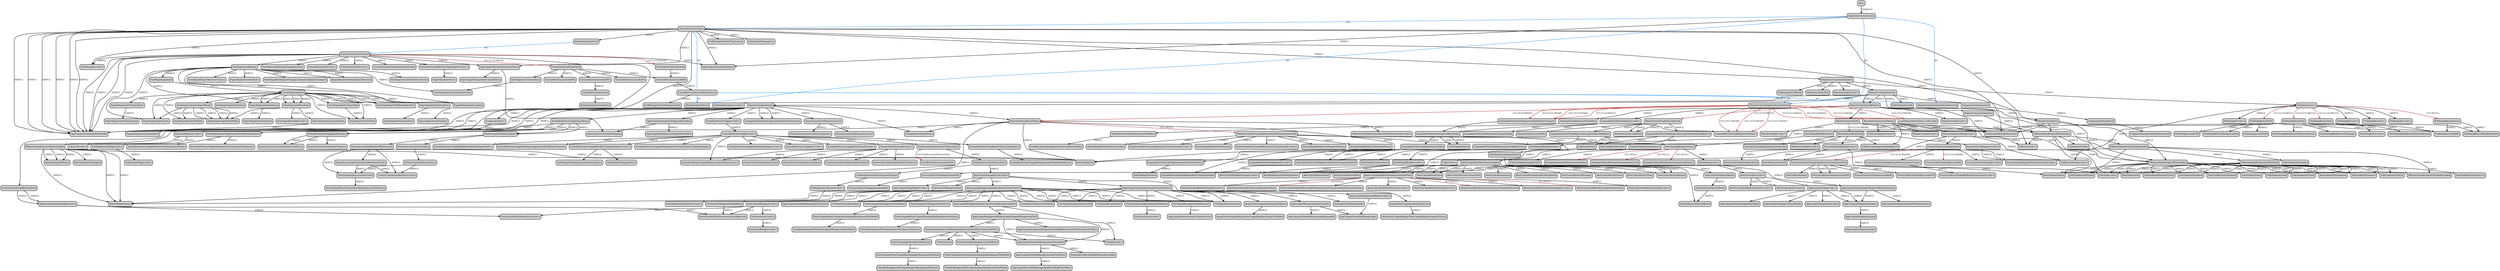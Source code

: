 digraph "CallGraph" {
    node [style="rounded,bold,filled"];
    node [shape=box];
    "Root" [label="Root",];
    "org.secuso.privacyfriendlytodolist.view.SplashActivity: void onCreate(android.os.Bundle)" [label="SplashActivity(onCreate)",];
    "Root"->"org.secuso.privacyfriendlytodolist.view.SplashActivity: void onCreate(android.os.Bundle)" [label="SYMBOLIC",style=bold,color=black,];
    "org.secuso.privacyfriendlytodolist.view.MainActivity: boolean onOptionsItemSelected(android.view.MenuItem)" [label="MainActivity(onOptionsItemSelected)",];
    "org.secuso.privacyfriendlytodolist.view.SplashActivity: void onCreate(android.os.Bundle)"->"org.secuso.privacyfriendlytodolist.view.MainActivity: boolean onOptionsItemSelected(android.view.MenuItem)" [label="IPC",style=bold,color=dodgerblue,];
    "org.secuso.privacyfriendlytodolist.view.MainActivity: void startListDialog()" [label="MainActivity(startListDialog)",];
    "org.secuso.privacyfriendlytodolist.view.MainActivity: boolean onOptionsItemSelected(android.view.MenuItem)"->"org.secuso.privacyfriendlytodolist.view.MainActivity: void startListDialog()" [label="GUI (2131296262)",style=bold,color=firebrick,];
    "org.secuso.privacyfriendlytodolist.model.database.DatabaseHelper: org.secuso.privacyfriendlytodolist.model.database.DatabaseHelper getInstance(android.content.Context)" [label="DatabaseHelper(getInstance)",];
    "org.secuso.privacyfriendlytodolist.view.MainActivity: void startListDialog()"->"org.secuso.privacyfriendlytodolist.model.database.DatabaseHelper: org.secuso.privacyfriendlytodolist.model.database.DatabaseHelper getInstance(android.content.Context)" [label="SIMPLE",style=bold,color=black,];
    "org.secuso.privacyfriendlytodolist.model.database.DBQueryHandler: java.util.ArrayList getAllToDoLists(android.database.sqlite.SQLiteDatabase)" [label="DBQueryHandler(getAllToDoLists)",];
    "org.secuso.privacyfriendlytodolist.view.MainActivity: void startListDialog()"->"org.secuso.privacyfriendlytodolist.model.database.DBQueryHandler: java.util.ArrayList getAllToDoLists(android.database.sqlite.SQLiteDatabase)" [label="SIMPLE",style=bold,color=black,];
    "org.secuso.privacyfriendlytodolist.model.database.DBQueryHandler: java.util.ArrayList getTasksByListId(android.database.sqlite.SQLiteDatabase,int,java.lang.String)" [label="DBQueryHandler(getTasksByListId)",];
    "org.secuso.privacyfriendlytodolist.model.database.DBQueryHandler: java.util.ArrayList getAllToDoLists(android.database.sqlite.SQLiteDatabase)"->"org.secuso.privacyfriendlytodolist.model.database.DBQueryHandler: java.util.ArrayList getTasksByListId(android.database.sqlite.SQLiteDatabase,int,java.lang.String)" [label="SIMPLE",style=bold,color=black,];
    "org.secuso.privacyfriendlytodolist.model.TodoTask: void setListName(java.lang.String)" [label="TodoTask(setListName)",];
    "org.secuso.privacyfriendlytodolist.model.database.DBQueryHandler: java.util.ArrayList getTasksByListId(android.database.sqlite.SQLiteDatabase,int,java.lang.String)"->"org.secuso.privacyfriendlytodolist.model.TodoTask: void setListName(java.lang.String)" [label="SIMPLE",style=bold,color=black,];
    "org.secuso.privacyfriendlytodolist.model.TodoTask: void setSubTasks(java.util.ArrayList)" [label="TodoTask(setSubTasks)",];
    "org.secuso.privacyfriendlytodolist.model.database.DBQueryHandler: java.util.ArrayList getTasksByListId(android.database.sqlite.SQLiteDatabase,int,java.lang.String)"->"org.secuso.privacyfriendlytodolist.model.TodoTask: void setSubTasks(java.util.ArrayList)" [label="SIMPLE",style=bold,color=black,];
    "org.secuso.privacyfriendlytodolist.model.database.DBQueryHandler: org.secuso.privacyfriendlytodolist.model.TodoTask extractTodoTask(android.database.Cursor)" [label="DBQueryHandler(extractTodoTask)",];
    "org.secuso.privacyfriendlytodolist.model.database.DBQueryHandler: java.util.ArrayList getTasksByListId(android.database.sqlite.SQLiteDatabase,int,java.lang.String)"->"org.secuso.privacyfriendlytodolist.model.database.DBQueryHandler: org.secuso.privacyfriendlytodolist.model.TodoTask extractTodoTask(android.database.Cursor)" [label="SIMPLE",style=bold,color=black,];
    "org.secuso.privacyfriendlytodolist.model.TodoTask: void setProgress(int)" [label="TodoTask(setProgress)",];
    "org.secuso.privacyfriendlytodolist.model.database.DBQueryHandler: org.secuso.privacyfriendlytodolist.model.TodoTask extractTodoTask(android.database.Cursor)"->"org.secuso.privacyfriendlytodolist.model.TodoTask: void setProgress(int)" [label="SIMPLE",style=bold,color=black,];
    "org.secuso.privacyfriendlytodolist.model.BaseTodo: void setName(java.lang.String)" [label="BaseTodo(setName)",];
    "org.secuso.privacyfriendlytodolist.model.database.DBQueryHandler: org.secuso.privacyfriendlytodolist.model.TodoTask extractTodoTask(android.database.Cursor)"->"org.secuso.privacyfriendlytodolist.model.BaseTodo: void setName(java.lang.String)" [label="SIMPLE",style=bold,color=black,];
    "org.secuso.privacyfriendlytodolist.model.BaseTodo: void setId(int)" [label="BaseTodo(setId)",];
    "org.secuso.privacyfriendlytodolist.model.database.DBQueryHandler: org.secuso.privacyfriendlytodolist.model.TodoTask extractTodoTask(android.database.Cursor)"->"org.secuso.privacyfriendlytodolist.model.BaseTodo: void setId(int)" [label="SIMPLE",style=bold,color=black,];
    "org.secuso.privacyfriendlytodolist.model.TodoTask: void <init>()" [label="TodoTask(<init>)",];
    "org.secuso.privacyfriendlytodolist.model.database.DBQueryHandler: org.secuso.privacyfriendlytodolist.model.TodoTask extractTodoTask(android.database.Cursor)"->"org.secuso.privacyfriendlytodolist.model.TodoTask: void <init>()" [label="SIMPLE",style=bold,color=black,];
    "org.secuso.privacyfriendlytodolist.model.BaseTodo: void setDescription(java.lang.String)" [label="BaseTodo(setDescription)",];
    "org.secuso.privacyfriendlytodolist.model.database.DBQueryHandler: org.secuso.privacyfriendlytodolist.model.TodoTask extractTodoTask(android.database.Cursor)"->"org.secuso.privacyfriendlytodolist.model.BaseTodo: void setDescription(java.lang.String)" [label="SIMPLE",style=bold,color=black,];
    "org.secuso.privacyfriendlytodolist.model.TodoTask: void setInTrash(boolean)" [label="TodoTask(setInTrash)",];
    "org.secuso.privacyfriendlytodolist.model.database.DBQueryHandler: org.secuso.privacyfriendlytodolist.model.TodoTask extractTodoTask(android.database.Cursor)"->"org.secuso.privacyfriendlytodolist.model.TodoTask: void setInTrash(boolean)" [label="SIMPLE",style=bold,color=black,];
    "org.secuso.privacyfriendlytodolist.model.TodoTask$Priority: org.secuso.privacyfriendlytodolist.model.TodoTask$Priority fromInt(int)" [label="TodoTask$Priority(fromInt)",];
    "org.secuso.privacyfriendlytodolist.model.database.DBQueryHandler: org.secuso.privacyfriendlytodolist.model.TodoTask extractTodoTask(android.database.Cursor)"->"org.secuso.privacyfriendlytodolist.model.TodoTask$Priority: org.secuso.privacyfriendlytodolist.model.TodoTask$Priority fromInt(int)" [label="SIMPLE",style=bold,color=black,];
    "org.secuso.privacyfriendlytodolist.model.TodoTask: void setDone(boolean)" [label="TodoTask(setDone)",];
    "org.secuso.privacyfriendlytodolist.model.database.DBQueryHandler: org.secuso.privacyfriendlytodolist.model.TodoTask extractTodoTask(android.database.Cursor)"->"org.secuso.privacyfriendlytodolist.model.TodoTask: void setDone(boolean)" [label="SIMPLE",style=bold,color=black,];
    "org.secuso.privacyfriendlytodolist.model.TodoTask: void setReminderTime(long)" [label="TodoTask(setReminderTime)",];
    "org.secuso.privacyfriendlytodolist.model.database.DBQueryHandler: org.secuso.privacyfriendlytodolist.model.TodoTask extractTodoTask(android.database.Cursor)"->"org.secuso.privacyfriendlytodolist.model.TodoTask: void setReminderTime(long)" [label="SIMPLE",style=bold,color=black,];
    "org.secuso.privacyfriendlytodolist.model.TodoTask: void setPriority(org.secuso.privacyfriendlytodolist.model.TodoTask$Priority)" [label="TodoTask(setPriority)",];
    "org.secuso.privacyfriendlytodolist.model.database.DBQueryHandler: org.secuso.privacyfriendlytodolist.model.TodoTask extractTodoTask(android.database.Cursor)"->"org.secuso.privacyfriendlytodolist.model.TodoTask: void setPriority(org.secuso.privacyfriendlytodolist.model.TodoTask$Priority)" [label="SIMPLE",style=bold,color=black,];
    "org.secuso.privacyfriendlytodolist.model.TodoTask: void setListId(int)" [label="TodoTask(setListId)",];
    "org.secuso.privacyfriendlytodolist.model.database.DBQueryHandler: org.secuso.privacyfriendlytodolist.model.TodoTask extractTodoTask(android.database.Cursor)"->"org.secuso.privacyfriendlytodolist.model.TodoTask: void setListId(int)" [label="SIMPLE",style=bold,color=black,];
    "org.secuso.privacyfriendlytodolist.model.TodoTask: void setDeadline(long)" [label="TodoTask(setDeadline)",];
    "org.secuso.privacyfriendlytodolist.model.database.DBQueryHandler: org.secuso.privacyfriendlytodolist.model.TodoTask extractTodoTask(android.database.Cursor)"->"org.secuso.privacyfriendlytodolist.model.TodoTask: void setDeadline(long)" [label="SIMPLE",style=bold,color=black,];
    "org.secuso.privacyfriendlytodolist.model.TodoTask: void setPositionInList(int)" [label="TodoTask(setPositionInList)",];
    "org.secuso.privacyfriendlytodolist.model.database.DBQueryHandler: org.secuso.privacyfriendlytodolist.model.TodoTask extractTodoTask(android.database.Cursor)"->"org.secuso.privacyfriendlytodolist.model.TodoTask: void setPositionInList(int)" [label="SIMPLE",style=bold,color=black,];
    "org.secuso.privacyfriendlytodolist.model.BaseTodo: int getId()" [label="BaseTodo(getId)",];
    "org.secuso.privacyfriendlytodolist.model.database.DBQueryHandler: java.util.ArrayList getTasksByListId(android.database.sqlite.SQLiteDatabase,int,java.lang.String)"->"org.secuso.privacyfriendlytodolist.model.BaseTodo: int getId()" [label="SIMPLE",style=bold,color=black,];
    "org.secuso.privacyfriendlytodolist.model.database.DBQueryHandler: java.util.ArrayList getSubTasksByTaskId(android.database.sqlite.SQLiteDatabase,long)" [label="DBQueryHandler(getSubTasksByTaskId)",];
    "org.secuso.privacyfriendlytodolist.model.database.DBQueryHandler: java.util.ArrayList getTasksByListId(android.database.sqlite.SQLiteDatabase,int,java.lang.String)"->"org.secuso.privacyfriendlytodolist.model.database.DBQueryHandler: java.util.ArrayList getSubTasksByTaskId(android.database.sqlite.SQLiteDatabase,long)" [label="SIMPLE",style=bold,color=black,];
    "org.secuso.privacyfriendlytodolist.model.database.DBQueryHandler: java.util.ArrayList getAllToDoLists(android.database.sqlite.SQLiteDatabase)"->"org.secuso.privacyfriendlytodolist.model.BaseTodo: void setName(java.lang.String)" [label="SIMPLE",style=bold,color=black,];
    "org.secuso.privacyfriendlytodolist.model.TodoList: void setTasks(java.util.ArrayList)" [label="TodoList(setTasks)",];
    "org.secuso.privacyfriendlytodolist.model.database.DBQueryHandler: java.util.ArrayList getAllToDoLists(android.database.sqlite.SQLiteDatabase)"->"org.secuso.privacyfriendlytodolist.model.TodoList: void setTasks(java.util.ArrayList)" [label="SIMPLE",style=bold,color=black,];
    "org.secuso.privacyfriendlytodolist.model.database.DBQueryHandler: java.util.ArrayList getAllToDoLists(android.database.sqlite.SQLiteDatabase)"->"org.secuso.privacyfriendlytodolist.model.BaseTodo: void setId(int)" [label="SIMPLE",style=bold,color=black,];
    "org.secuso.privacyfriendlytodolist.model.TodoList: void <init>()" [label="TodoList(<init>)",];
    "org.secuso.privacyfriendlytodolist.model.database.DBQueryHandler: java.util.ArrayList getAllToDoLists(android.database.sqlite.SQLiteDatabase)"->"org.secuso.privacyfriendlytodolist.model.TodoList: void <init>()" [label="SIMPLE",style=bold,color=black,];
    "org.secuso.privacyfriendlytodolist.view.MainActivity$4: void <init>(org.secuso.privacyfriendlytodolist.view.MainActivity)" [label="MainActivity$4(<init>)",];
    "org.secuso.privacyfriendlytodolist.view.MainActivity: void startListDialog()"->"org.secuso.privacyfriendlytodolist.view.MainActivity$4: void <init>(org.secuso.privacyfriendlytodolist.view.MainActivity)" [label="SIMPLE",style=bold,color=black,];
    "org.secuso.privacyfriendlytodolist.view.dialog.FullScreenDialog: void setDialogResult(org.secuso.privacyfriendlytodolist.view.TodoCallback)" [label="FullScreenDialog(setDialogResult)",];
    "org.secuso.privacyfriendlytodolist.view.MainActivity: void startListDialog()"->"org.secuso.privacyfriendlytodolist.view.dialog.FullScreenDialog: void setDialogResult(org.secuso.privacyfriendlytodolist.view.TodoCallback)" [label="SIMPLE",style=bold,color=black,];
    "org.secuso.privacyfriendlytodolist.view.TodoListAdapter: void <init>(android.app.Activity,java.util.ArrayList)" [label="TodoListAdapter(<init>)",];
    "org.secuso.privacyfriendlytodolist.view.MainActivity: void startListDialog()"->"org.secuso.privacyfriendlytodolist.view.TodoListAdapter: void <init>(android.app.Activity,java.util.ArrayList)" [label="SIMPLE",style=bold,color=black,];
    "org.secuso.privacyfriendlytodolist.view.TodoListAdapter: void updateList(java.util.ArrayList)" [label="TodoListAdapter(updateList)",];
    "org.secuso.privacyfriendlytodolist.view.TodoListAdapter: void <init>(android.app.Activity,java.util.ArrayList)"->"org.secuso.privacyfriendlytodolist.view.TodoListAdapter: void updateList(java.util.ArrayList)" [label="SIMPLE",style=bold,color=black,];
    "org.secuso.privacyfriendlytodolist.view.TodoListAdapter: void applyFilter()" [label="TodoListAdapter(applyFilter)",];
    "org.secuso.privacyfriendlytodolist.view.TodoListAdapter: void updateList(java.util.ArrayList)"->"org.secuso.privacyfriendlytodolist.view.TodoListAdapter: void applyFilter()" [label="SIMPLE",style=bold,color=black,];
    "org.secuso.privacyfriendlytodolist.model.TodoList: boolean checkQueryMatch(java.lang.String)" [label="TodoList(checkQueryMatch)",];
    "org.secuso.privacyfriendlytodolist.view.TodoListAdapter: void applyFilter()"->"org.secuso.privacyfriendlytodolist.model.TodoList: boolean checkQueryMatch(java.lang.String)" [label="SIMPLE",style=bold,color=black,];
    "org.secuso.privacyfriendlytodolist.model.TodoList: boolean checkQueryMatch(java.lang.String,boolean)" [label="TodoList(checkQueryMatch)",];
    "org.secuso.privacyfriendlytodolist.model.TodoList: boolean checkQueryMatch(java.lang.String)"->"org.secuso.privacyfriendlytodolist.model.TodoList: boolean checkQueryMatch(java.lang.String,boolean)" [label="SIMPLE",style=bold,color=black,];
    "org.secuso.privacyfriendlytodolist.model.TodoTask: boolean checkQueryMatch(java.lang.String,boolean)" [label="TodoTask(checkQueryMatch)",];
    "org.secuso.privacyfriendlytodolist.model.TodoList: boolean checkQueryMatch(java.lang.String,boolean)"->"org.secuso.privacyfriendlytodolist.model.TodoTask: boolean checkQueryMatch(java.lang.String,boolean)" [label="SIMPLE",style=bold,color=black,];
    "android.support.v7.widget.RecyclerView$Adapter: void <init>()" [label="RecyclerView$Adapter(<init>)",];
    "org.secuso.privacyfriendlytodolist.view.TodoListAdapter: void <init>(android.app.Activity,java.util.ArrayList)"->"android.support.v7.widget.RecyclerView$Adapter: void <init>()" [label="SIMPLE",style=bold,color=black,];
    "android.support.v7.widget.RecyclerView$AdapterDataObservable: void <init>()" [label="RecyclerView$AdapterDataObservable(<init>)",];
    "android.support.v7.widget.RecyclerView$Adapter: void <init>()"->"android.support.v7.widget.RecyclerView$AdapterDataObservable: void <init>()" [label="SIMPLE",style=bold,color=black,];
    "org.secuso.privacyfriendlytodolist.view.dialog.ProcessTodoListDialog: void <init>(android.content.Context)" [label="ProcessTodoListDialog(<init>)",];
    "org.secuso.privacyfriendlytodolist.view.MainActivity: void startListDialog()"->"org.secuso.privacyfriendlytodolist.view.dialog.ProcessTodoListDialog: void <init>(android.content.Context)" [label="SIMPLE",style=bold,color=black,];
    "org.secuso.privacyfriendlytodolist.view.dialog.ProcessTodoListDialog: void initGui()" [label="ProcessTodoListDialog(initGui)",];
    "org.secuso.privacyfriendlytodolist.view.dialog.ProcessTodoListDialog: void <init>(android.content.Context)"->"org.secuso.privacyfriendlytodolist.view.dialog.ProcessTodoListDialog: void initGui()" [label="SIMPLE",style=bold,color=black,];
    "org.secuso.privacyfriendlytodolist.view.dialog.ProcessTodoListDialog$OkayButtonListener: void onClick(android.view.View)" [label="ProcessTodoListDialog$OkayButtonListener(onClick)",];
    "org.secuso.privacyfriendlytodolist.view.dialog.ProcessTodoListDialog: void initGui()"->"org.secuso.privacyfriendlytodolist.view.dialog.ProcessTodoListDialog$OkayButtonListener: void onClick(android.view.View)" [label="GUI (2131296309)",style=bold,color=firebrick,];
    "org.secuso.privacyfriendlytodolist.view.dialog.ProcessTodoListDialog: org.secuso.privacyfriendlytodolist.model.TodoList access$300(org.secuso.privacyfriendlytodolist.view.dialog.ProcessTodoListDialog)" [label="ProcessTodoListDialog(access$300)",];
    "org.secuso.privacyfriendlytodolist.view.dialog.ProcessTodoListDialog$OkayButtonListener: void onClick(android.view.View)"->"org.secuso.privacyfriendlytodolist.view.dialog.ProcessTodoListDialog: org.secuso.privacyfriendlytodolist.model.TodoList access$300(org.secuso.privacyfriendlytodolist.view.dialog.ProcessTodoListDialog)" [label="SIMPLE",style=bold,color=black,];
    "org.secuso.privacyfriendlytodolist.view.dialog.ProcessTodoListDialog$OkayButtonListener: void onClick(android.view.View)"->"org.secuso.privacyfriendlytodolist.model.BaseTodo: void setName(java.lang.String)" [label="SIMPLE",style=bold,color=black,];
    "org.secuso.privacyfriendlytodolist.view.dialog.ProcessTodoListDialog$OkayButtonListener: void onClick(android.view.View)"->"org.secuso.privacyfriendlytodolist.view.dialog.ProcessTodoListDialog: org.secuso.privacyfriendlytodolist.model.TodoList access$300(org.secuso.privacyfriendlytodolist.view.dialog.ProcessTodoListDialog)" [label="SIMPLE",style=bold,color=black,];
    "org.secuso.privacyfriendlytodolist.view.dialog.ProcessTodoListDialog: boolean access$200(org.secuso.privacyfriendlytodolist.view.dialog.ProcessTodoListDialog,java.lang.String)" [label="ProcessTodoListDialog(access$200)",];
    "org.secuso.privacyfriendlytodolist.view.dialog.ProcessTodoListDialog$OkayButtonListener: void onClick(android.view.View)"->"org.secuso.privacyfriendlytodolist.view.dialog.ProcessTodoListDialog: boolean access$200(org.secuso.privacyfriendlytodolist.view.dialog.ProcessTodoListDialog,java.lang.String)" [label="SIMPLE",style=bold,color=black,];
    "org.secuso.privacyfriendlytodolist.view.dialog.ProcessTodoListDialog: boolean changesMade(java.lang.String)" [label="ProcessTodoListDialog(changesMade)",];
    "org.secuso.privacyfriendlytodolist.view.dialog.ProcessTodoListDialog: boolean access$200(org.secuso.privacyfriendlytodolist.view.dialog.ProcessTodoListDialog,java.lang.String)"->"org.secuso.privacyfriendlytodolist.view.dialog.ProcessTodoListDialog: boolean changesMade(java.lang.String)" [label="SIMPLE",style=bold,color=black,];
    "org.secuso.privacyfriendlytodolist.model.BaseTodo: java.lang.String getName()" [label="BaseTodo(getName)",];
    "org.secuso.privacyfriendlytodolist.view.dialog.ProcessTodoListDialog: boolean changesMade(java.lang.String)"->"org.secuso.privacyfriendlytodolist.model.BaseTodo: java.lang.String getName()" [label="SIMPLE",style=bold,color=black,];
    "org.secuso.privacyfriendlytodolist.view.dialog.ProcessTodoListDialog: org.secuso.privacyfriendlytodolist.view.dialog.ProcessTodoListDialog access$400(org.secuso.privacyfriendlytodolist.view.dialog.ProcessTodoListDialog)" [label="ProcessTodoListDialog(access$400)",];
    "org.secuso.privacyfriendlytodolist.view.dialog.ProcessTodoListDialog$OkayButtonListener: void onClick(android.view.View)"->"org.secuso.privacyfriendlytodolist.view.dialog.ProcessTodoListDialog: org.secuso.privacyfriendlytodolist.view.dialog.ProcessTodoListDialog access$400(org.secuso.privacyfriendlytodolist.view.dialog.ProcessTodoListDialog)" [label="SIMPLE",style=bold,color=black,];
    "org.secuso.privacyfriendlytodolist.view.dialog.ProcessTodoListDialog: android.widget.EditText access$100(org.secuso.privacyfriendlytodolist.view.dialog.ProcessTodoListDialog)" [label="ProcessTodoListDialog(access$100)",];
    "org.secuso.privacyfriendlytodolist.view.dialog.ProcessTodoListDialog$OkayButtonListener: void onClick(android.view.View)"->"org.secuso.privacyfriendlytodolist.view.dialog.ProcessTodoListDialog: android.widget.EditText access$100(org.secuso.privacyfriendlytodolist.view.dialog.ProcessTodoListDialog)" [label="SIMPLE",style=bold,color=black,];
    "org.secuso.privacyfriendlytodolist.view.TodoCallback: void finish(org.secuso.privacyfriendlytodolist.model.BaseTodo)" [label="TodoCallback(finish)",];
    "org.secuso.privacyfriendlytodolist.view.dialog.ProcessTodoListDialog$OkayButtonListener: void onClick(android.view.View)"->"org.secuso.privacyfriendlytodolist.view.TodoCallback: void finish(org.secuso.privacyfriendlytodolist.model.BaseTodo)" [label="SIMPLE",style=bold,color=black,];
    "org.secuso.privacyfriendlytodolist.view.dialog.ProcessTodoListDialog$OkayButtonListener: void <init>(org.secuso.privacyfriendlytodolist.view.dialog.ProcessTodoListDialog,org.secuso.privacyfriendlytodolist.view.dialog.ProcessTodoListDialog$1)" [label="ProcessTodoListDialog$OkayButtonListener(<init>)",];
    "org.secuso.privacyfriendlytodolist.view.dialog.ProcessTodoListDialog: void initGui()"->"org.secuso.privacyfriendlytodolist.view.dialog.ProcessTodoListDialog$OkayButtonListener: void <init>(org.secuso.privacyfriendlytodolist.view.dialog.ProcessTodoListDialog,org.secuso.privacyfriendlytodolist.view.dialog.ProcessTodoListDialog$1)" [label="SIMPLE",style=bold,color=black,];
    "org.secuso.privacyfriendlytodolist.view.dialog.ProcessTodoListDialog$OkayButtonListener: void <init>(org.secuso.privacyfriendlytodolist.view.dialog.ProcessTodoListDialog)" [label="ProcessTodoListDialog$OkayButtonListener(<init>)",];
    "org.secuso.privacyfriendlytodolist.view.dialog.ProcessTodoListDialog$OkayButtonListener: void <init>(org.secuso.privacyfriendlytodolist.view.dialog.ProcessTodoListDialog,org.secuso.privacyfriendlytodolist.view.dialog.ProcessTodoListDialog$1)"->"org.secuso.privacyfriendlytodolist.view.dialog.ProcessTodoListDialog$OkayButtonListener: void <init>(org.secuso.privacyfriendlytodolist.view.dialog.ProcessTodoListDialog)" [label="SIMPLE",style=bold,color=black,];
    "org.secuso.privacyfriendlytodolist.view.dialog.ProcessTodoListDialog$1: void <init>(org.secuso.privacyfriendlytodolist.view.dialog.ProcessTodoListDialog)" [label="ProcessTodoListDialog$1(<init>)",];
    "org.secuso.privacyfriendlytodolist.view.dialog.ProcessTodoListDialog: void initGui()"->"org.secuso.privacyfriendlytodolist.view.dialog.ProcessTodoListDialog$1: void <init>(org.secuso.privacyfriendlytodolist.view.dialog.ProcessTodoListDialog)" [label="SIMPLE",style=bold,color=black,];
    "org.secuso.privacyfriendlytodolist.view.dialog.ProcessTodoListDialog$1: void onClick(android.view.View)" [label="ProcessTodoListDialog$1(onClick)",];
    "org.secuso.privacyfriendlytodolist.view.dialog.ProcessTodoListDialog: void initGui()"->"org.secuso.privacyfriendlytodolist.view.dialog.ProcessTodoListDialog$1: void onClick(android.view.View)" [label="GUI (2131296308)",style=bold,color=firebrick,];
    "org.secuso.privacyfriendlytodolist.model.BaseTodo: void setCreated()" [label="BaseTodo(setCreated)",];
    "org.secuso.privacyfriendlytodolist.view.dialog.ProcessTodoListDialog: void <init>(android.content.Context)"->"org.secuso.privacyfriendlytodolist.model.BaseTodo: void setCreated()" [label="SIMPLE",style=bold,color=black,];
    "org.secuso.privacyfriendlytodolist.view.dialog.FullScreenDialog: void <init>(android.content.Context,int)" [label="FullScreenDialog(<init>)",];
    "org.secuso.privacyfriendlytodolist.view.dialog.ProcessTodoListDialog: void <init>(android.content.Context)"->"org.secuso.privacyfriendlytodolist.view.dialog.FullScreenDialog: void <init>(android.content.Context,int)" [label="SIMPLE",style=bold,color=black,];
    "org.secuso.privacyfriendlytodolist.view.dialog.ProcessTodoListDialog: void <init>(android.content.Context)"->"org.secuso.privacyfriendlytodolist.model.TodoList: void <init>()" [label="SIMPLE",style=bold,color=black,];
    "org.secuso.privacyfriendlytodolist.view.ExpandableTodoTaskAdapter: void setFilter(org.secuso.privacyfriendlytodolist.view.ExpandableTodoTaskAdapter$Filter)" [label="ExpandableTodoTaskAdapter(setFilter)",];
    "org.secuso.privacyfriendlytodolist.view.MainActivity: boolean onOptionsItemSelected(android.view.MenuItem)"->"org.secuso.privacyfriendlytodolist.view.ExpandableTodoTaskAdapter: void setFilter(org.secuso.privacyfriendlytodolist.view.ExpandableTodoTaskAdapter$Filter)" [label="GUI (2131296267)",style=bold,color=firebrick,];
    "org.secuso.privacyfriendlytodolist.view.MainActivity: boolean onOptionsItemSelected(android.view.MenuItem)"->"org.secuso.privacyfriendlytodolist.view.ExpandableTodoTaskAdapter: void setFilter(org.secuso.privacyfriendlytodolist.view.ExpandableTodoTaskAdapter$Filter)" [label="GUI (2131296265)",style=bold,color=firebrick,];
    "org.secuso.privacyfriendlytodolist.view.ExpandableTodoTaskAdapter: void notifyDataSetChanged()" [label="ExpandableTodoTaskAdapter(notifyDataSetChanged)",];
    "org.secuso.privacyfriendlytodolist.view.MainActivity: boolean onOptionsItemSelected(android.view.MenuItem)"->"org.secuso.privacyfriendlytodolist.view.ExpandableTodoTaskAdapter: void notifyDataSetChanged()" [label="GUI (2131296266)",style=bold,color=firebrick,];
    "org.secuso.privacyfriendlytodolist.view.ExpandableTodoTaskAdapter: void filterTasks()" [label="ExpandableTodoTaskAdapter(filterTasks)",];
    "org.secuso.privacyfriendlytodolist.view.ExpandableTodoTaskAdapter: void notifyDataSetChanged()"->"org.secuso.privacyfriendlytodolist.view.ExpandableTodoTaskAdapter: void filterTasks()" [label="SIMPLE",style=bold,color=black,];
    "org.secuso.privacyfriendlytodolist.model.TodoTask: boolean getDone()" [label="TodoTask(getDone)",];
    "org.secuso.privacyfriendlytodolist.view.ExpandableTodoTaskAdapter: void filterTasks()"->"org.secuso.privacyfriendlytodolist.model.TodoTask: boolean getDone()" [label="SIMPLE",style=bold,color=black,];
    "org.secuso.privacyfriendlytodolist.view.ExpandableTodoTaskAdapter: void filterTasks()"->"org.secuso.privacyfriendlytodolist.model.TodoTask: boolean getDone()" [label="SIMPLE",style=bold,color=black,];
    "org.secuso.privacyfriendlytodolist.view.ExpandableTodoTaskAdapter: void sortTasks()" [label="ExpandableTodoTaskAdapter(sortTasks)",];
    "org.secuso.privacyfriendlytodolist.view.ExpandableTodoTaskAdapter: void filterTasks()"->"org.secuso.privacyfriendlytodolist.view.ExpandableTodoTaskAdapter: void sortTasks()" [label="SIMPLE",style=bold,color=black,];
    "org.secuso.privacyfriendlytodolist.view.ExpandableTodoTaskAdapter$1: void <init>(org.secuso.privacyfriendlytodolist.view.ExpandableTodoTaskAdapter,boolean,boolean)" [label="ExpandableTodoTaskAdapter$1(<init>)",];
    "org.secuso.privacyfriendlytodolist.view.ExpandableTodoTaskAdapter: void sortTasks()"->"org.secuso.privacyfriendlytodolist.view.ExpandableTodoTaskAdapter$1: void <init>(org.secuso.privacyfriendlytodolist.view.ExpandableTodoTaskAdapter,boolean,boolean)" [label="SIMPLE",style=bold,color=black,];
    "org.secuso.privacyfriendlytodolist.view.ExpandableTodoTaskAdapter: boolean isPriorityGroupingEnabled()" [label="ExpandableTodoTaskAdapter(isPriorityGroupingEnabled)",];
    "org.secuso.privacyfriendlytodolist.view.ExpandableTodoTaskAdapter: void sortTasks()"->"org.secuso.privacyfriendlytodolist.view.ExpandableTodoTaskAdapter: boolean isPriorityGroupingEnabled()" [label="SIMPLE",style=bold,color=black,];
    "org.secuso.privacyfriendlytodolist.view.ExpandableTodoTaskAdapter$SortTypes: int getValue()" [label="ExpandableTodoTaskAdapter$SortTypes(getValue)",];
    "org.secuso.privacyfriendlytodolist.view.ExpandableTodoTaskAdapter: boolean isPriorityGroupingEnabled()"->"org.secuso.privacyfriendlytodolist.view.ExpandableTodoTaskAdapter$SortTypes: int getValue()" [label="SIMPLE",style=bold,color=black,];
    "org.secuso.privacyfriendlytodolist.view.ExpandableTodoTaskAdapter: void countTasksPerPriority()" [label="ExpandableTodoTaskAdapter(countTasksPerPriority)",];
    "org.secuso.privacyfriendlytodolist.view.ExpandableTodoTaskAdapter: void sortTasks()"->"org.secuso.privacyfriendlytodolist.view.ExpandableTodoTaskAdapter: void countTasksPerPriority()" [label="SIMPLE",style=bold,color=black,];
    "org.secuso.privacyfriendlytodolist.model.TodoTask: org.secuso.privacyfriendlytodolist.model.TodoTask$Priority getPriority()" [label="TodoTask(getPriority)",];
    "org.secuso.privacyfriendlytodolist.view.ExpandableTodoTaskAdapter: void countTasksPerPriority()"->"org.secuso.privacyfriendlytodolist.model.TodoTask: org.secuso.privacyfriendlytodolist.model.TodoTask$Priority getPriority()" [label="SIMPLE",style=bold,color=black,];
    "org.secuso.privacyfriendlytodolist.view.ExpandableTodoTaskAdapter: void sortTasks()"->"org.secuso.privacyfriendlytodolist.view.ExpandableTodoTaskAdapter$SortTypes: int getValue()" [label="SIMPLE",style=bold,color=black,];
    "org.secuso.privacyfriendlytodolist.model.TodoTask: boolean checkQueryMatch(java.lang.String)" [label="TodoTask(checkQueryMatch)",];
    "org.secuso.privacyfriendlytodolist.view.ExpandableTodoTaskAdapter: void filterTasks()"->"org.secuso.privacyfriendlytodolist.model.TodoTask: boolean checkQueryMatch(java.lang.String)" [label="SIMPLE",style=bold,color=black,];
    "org.secuso.privacyfriendlytodolist.model.TodoTask: boolean checkQueryMatch(java.lang.String)"->"org.secuso.privacyfriendlytodolist.model.TodoTask: boolean checkQueryMatch(java.lang.String,boolean)" [label="SIMPLE",style=bold,color=black,];
    "org.secuso.privacyfriendlytodolist.view.MainActivity: void addListToNav()" [label="MainActivity(addListToNav)",];
    "org.secuso.privacyfriendlytodolist.view.MainActivity: boolean onOptionsItemSelected(android.view.MenuItem)"->"org.secuso.privacyfriendlytodolist.view.MainActivity: void addListToNav()" [label="GUI (2131296262)",style=bold,color=firebrick,];
    "org.secuso.privacyfriendlytodolist.view.MainActivity: void addListToNav()"->"org.secuso.privacyfriendlytodolist.model.BaseTodo: java.lang.String getName()" [label="SIMPLE",style=bold,color=black,];
    "android.support.design.widget.NavigationView: android.view.Menu getMenu()" [label="NavigationView(getMenu)",];
    "org.secuso.privacyfriendlytodolist.view.MainActivity: void addListToNav()"->"android.support.design.widget.NavigationView: android.view.Menu getMenu()" [label="SIMPLE",style=bold,color=black,];
    "org.secuso.privacyfriendlytodolist.view.MainActivity$OnCustomMenuItemClickListener: void onClick(android.view.View)" [label="MainActivity$OnCustomMenuItemClickListener(onClick)",];
    "org.secuso.privacyfriendlytodolist.view.MainActivity: void addListToNav()"->"org.secuso.privacyfriendlytodolist.view.MainActivity$OnCustomMenuItemClickListener: void onClick(android.view.View)" [label="GUI (NULL)",style=bold,color=firebrick,];
    "android.support.v7.app.AlertDialog$Builder: android.support.v7.app.AlertDialog$Builder setPositiveButton(int,android.content.DialogInterface$OnClickListener)" [label="AlertDialog$Builder(setPositiveButton)",];
    "org.secuso.privacyfriendlytodolist.view.MainActivity$OnCustomMenuItemClickListener: void onClick(android.view.View)"->"android.support.v7.app.AlertDialog$Builder: android.support.v7.app.AlertDialog$Builder setPositiveButton(int,android.content.DialogInterface$OnClickListener)" [label="SIMPLE",style=bold,color=black,];
    "android.support.v7.app.AlertDialog$Builder: android.support.v7.app.AlertDialog$Builder setCancelable(boolean)" [label="AlertDialog$Builder(setCancelable)",];
    "org.secuso.privacyfriendlytodolist.view.MainActivity$OnCustomMenuItemClickListener: void onClick(android.view.View)"->"android.support.v7.app.AlertDialog$Builder: android.support.v7.app.AlertDialog$Builder setCancelable(boolean)" [label="SIMPLE",style=bold,color=black,];
    "org.secuso.privacyfriendlytodolist.view.MainActivity$OnCustomMenuItemClickListener$2: void <init>(org.secuso.privacyfriendlytodolist.view.MainActivity$OnCustomMenuItemClickListener)" [label="MainActivity$OnCustomMenuItemClickListener$2(<init>)",];
    "org.secuso.privacyfriendlytodolist.view.MainActivity$OnCustomMenuItemClickListener: void onClick(android.view.View)"->"org.secuso.privacyfriendlytodolist.view.MainActivity$OnCustomMenuItemClickListener$2: void <init>(org.secuso.privacyfriendlytodolist.view.MainActivity$OnCustomMenuItemClickListener)" [label="SIMPLE",style=bold,color=black,];
    "android.support.v7.app.AlertDialog$Builder: android.support.v7.app.AlertDialog create()" [label="AlertDialog$Builder(create)",];
    "org.secuso.privacyfriendlytodolist.view.MainActivity$OnCustomMenuItemClickListener: void onClick(android.view.View)"->"android.support.v7.app.AlertDialog$Builder: android.support.v7.app.AlertDialog create()" [label="SIMPLE",style=bold,color=black,];
    "android.support.v7.app.AlertController$AlertParams: void apply(android.support.v7.app.AlertController)" [label="AlertController$AlertParams(apply)",];
    "android.support.v7.app.AlertDialog$Builder: android.support.v7.app.AlertDialog create()"->"android.support.v7.app.AlertController$AlertParams: void apply(android.support.v7.app.AlertController)" [label="SIMPLE",style=bold,color=black,];
    "android.support.v7.app.AlertController: void setView(int)" [label="AlertController(setView)",];
    "android.support.v7.app.AlertController$AlertParams: void apply(android.support.v7.app.AlertController)"->"android.support.v7.app.AlertController: void setView(int)" [label="SIMPLE",style=bold,color=black,];
    "android.support.v7.app.AlertController: void setView(android.view.View,int,int,int,int)" [label="AlertController(setView)",];
    "android.support.v7.app.AlertController$AlertParams: void apply(android.support.v7.app.AlertController)"->"android.support.v7.app.AlertController: void setView(android.view.View,int,int,int,int)" [label="SIMPLE",style=bold,color=black,];
    "android.support.v7.app.AlertController: void setButton(int,java.lang.CharSequence,android.content.DialogInterface$OnClickListener,android.os.Message)" [label="AlertController(setButton)",];
    "android.support.v7.app.AlertController$AlertParams: void apply(android.support.v7.app.AlertController)"->"android.support.v7.app.AlertController: void setButton(int,java.lang.CharSequence,android.content.DialogInterface$OnClickListener,android.os.Message)" [label="SIMPLE",style=bold,color=black,];
    "android.support.v7.app.AlertController: void setIcon(int)" [label="AlertController(setIcon)",];
    "android.support.v7.app.AlertController$AlertParams: void apply(android.support.v7.app.AlertController)"->"android.support.v7.app.AlertController: void setIcon(int)" [label="SIMPLE",style=bold,color=black,];
    "android.support.v7.app.AlertController$AlertParams: void apply(android.support.v7.app.AlertController)"->"android.support.v7.app.AlertController: void setIcon(int)" [label="SIMPLE",style=bold,color=black,];
    "android.support.v7.app.AlertController$AlertParams: void apply(android.support.v7.app.AlertController)"->"android.support.v7.app.AlertController: void setButton(int,java.lang.CharSequence,android.content.DialogInterface$OnClickListener,android.os.Message)" [label="SIMPLE",style=bold,color=black,];
    "android.support.v7.app.AlertController: void setCustomTitle(android.view.View)" [label="AlertController(setCustomTitle)",];
    "android.support.v7.app.AlertController$AlertParams: void apply(android.support.v7.app.AlertController)"->"android.support.v7.app.AlertController: void setCustomTitle(android.view.View)" [label="SIMPLE",style=bold,color=black,];
    "android.support.v7.app.AlertController: void setIcon(android.graphics.drawable.Drawable)" [label="AlertController(setIcon)",];
    "android.support.v7.app.AlertController$AlertParams: void apply(android.support.v7.app.AlertController)"->"android.support.v7.app.AlertController: void setIcon(android.graphics.drawable.Drawable)" [label="SIMPLE",style=bold,color=black,];
    "android.support.v7.app.AlertController$AlertParams: void apply(android.support.v7.app.AlertController)"->"android.support.v7.app.AlertController: void setButton(int,java.lang.CharSequence,android.content.DialogInterface$OnClickListener,android.os.Message)" [label="SIMPLE",style=bold,color=black,];
    "android.support.v7.app.AlertController: void setView(android.view.View)" [label="AlertController(setView)",];
    "android.support.v7.app.AlertController$AlertParams: void apply(android.support.v7.app.AlertController)"->"android.support.v7.app.AlertController: void setView(android.view.View)" [label="SIMPLE",style=bold,color=black,];
    "android.support.v7.app.AlertController: void setTitle(java.lang.CharSequence)" [label="AlertController(setTitle)",];
    "android.support.v7.app.AlertController$AlertParams: void apply(android.support.v7.app.AlertController)"->"android.support.v7.app.AlertController: void setTitle(java.lang.CharSequence)" [label="SIMPLE",style=bold,color=black,];
    "android.support.v7.app.AlertController: int getIconAttributeResId(int)" [label="AlertController(getIconAttributeResId)",];
    "android.support.v7.app.AlertController$AlertParams: void apply(android.support.v7.app.AlertController)"->"android.support.v7.app.AlertController: int getIconAttributeResId(int)" [label="SIMPLE",style=bold,color=black,];
    "android.support.v7.app.AlertController$AlertParams: void createListView(android.support.v7.app.AlertController)" [label="AlertController$AlertParams(createListView)",];
    "android.support.v7.app.AlertController$AlertParams: void apply(android.support.v7.app.AlertController)"->"android.support.v7.app.AlertController$AlertParams: void createListView(android.support.v7.app.AlertController)" [label="SIMPLE",style=bold,color=black,];
    "android.support.v7.app.AlertController$AlertParams$1: void <init>(android.support.v7.app.AlertController$AlertParams,android.content.Context,int,int,java.lang.CharSequence[],android.support.v7.app.AlertController$RecycleListView)" [label="AlertController$AlertParams$1(<init>)",];
    "android.support.v7.app.AlertController$AlertParams: void createListView(android.support.v7.app.AlertController)"->"android.support.v7.app.AlertController$AlertParams$1: void <init>(android.support.v7.app.AlertController$AlertParams,android.content.Context,int,int,java.lang.CharSequence[],android.support.v7.app.AlertController$RecycleListView)" [label="SIMPLE",style=bold,color=black,];
    "android.support.v7.app.AlertController$AlertParams$4: void <init>(android.support.v7.app.AlertController$AlertParams,android.support.v7.app.AlertController$RecycleListView,android.support.v7.app.AlertController)" [label="AlertController$AlertParams$4(<init>)",];
    "android.support.v7.app.AlertController$AlertParams: void createListView(android.support.v7.app.AlertController)"->"android.support.v7.app.AlertController$AlertParams$4: void <init>(android.support.v7.app.AlertController$AlertParams,android.support.v7.app.AlertController$RecycleListView,android.support.v7.app.AlertController)" [label="SIMPLE",style=bold,color=black,];
    "android.widget.AdapterView$OnItemSelectedListener: void onItemSelected(android.widget.AdapterView,android.view.View,int,long)" [label="AdapterView$OnItemSelectedListener(onItemSelected)",];
    "android.support.v7.app.AlertController$AlertParams: void createListView(android.support.v7.app.AlertController)"->"android.widget.AdapterView$OnItemSelectedListener: void onItemSelected(android.widget.AdapterView,android.view.View,int,long)" [label="GUI (NULL)",style=bold,color=firebrick,];
    "android.support.v7.app.AlertController$CheckedItemAdapter: void <init>(android.content.Context,int,int,java.lang.CharSequence[])" [label="AlertController$CheckedItemAdapter(<init>)",];
    "android.support.v7.app.AlertController$AlertParams: void createListView(android.support.v7.app.AlertController)"->"android.support.v7.app.AlertController$CheckedItemAdapter: void <init>(android.content.Context,int,int,java.lang.CharSequence[])" [label="SIMPLE",style=bold,color=black,];
    "android.support.v7.app.AlertController$AlertParams$3: void onItemClick(android.widget.AdapterView,android.view.View,int,long)" [label="AlertController$AlertParams$3(onItemClick)",];
    "android.support.v7.app.AlertController$AlertParams: void createListView(android.support.v7.app.AlertController)"->"android.support.v7.app.AlertController$AlertParams$3: void onItemClick(android.widget.AdapterView,android.view.View,int,long)" [label="GUI (NULL)",style=bold,color=firebrick,];
    "android.support.v7.app.AlertController$AlertParams$3: void <init>(android.support.v7.app.AlertController$AlertParams,android.support.v7.app.AlertController)" [label="AlertController$AlertParams$3(<init>)",];
    "android.support.v7.app.AlertController$AlertParams: void createListView(android.support.v7.app.AlertController)"->"android.support.v7.app.AlertController$AlertParams$3: void <init>(android.support.v7.app.AlertController$AlertParams,android.support.v7.app.AlertController)" [label="SIMPLE",style=bold,color=black,];
    "android.support.v7.app.AlertController$AlertParams$2: void <init>(android.support.v7.app.AlertController$AlertParams,android.content.Context,android.database.Cursor,boolean,android.support.v7.app.AlertController$RecycleListView,android.support.v7.app.AlertController)" [label="AlertController$AlertParams$2(<init>)",];
    "android.support.v7.app.AlertController$AlertParams: void createListView(android.support.v7.app.AlertController)"->"android.support.v7.app.AlertController$AlertParams$2: void <init>(android.support.v7.app.AlertController$AlertParams,android.content.Context,android.database.Cursor,boolean,android.support.v7.app.AlertController$RecycleListView,android.support.v7.app.AlertController)" [label="SIMPLE",style=bold,color=black,];
    "android.support.v7.app.AlertController$AlertParams$4: void onItemClick(android.widget.AdapterView,android.view.View,int,long)" [label="AlertController$AlertParams$4(onItemClick)",];
    "android.support.v7.app.AlertController$AlertParams: void createListView(android.support.v7.app.AlertController)"->"android.support.v7.app.AlertController$AlertParams$4: void onItemClick(android.widget.AdapterView,android.view.View,int,long)" [label="GUI (NULL)",style=bold,color=firebrick,];
    "android.support.v7.app.AlertController$AlertParams$OnPrepareListViewListener: void onPrepareListView(android.widget.ListView)" [label="AlertController$AlertParams$OnPrepareListViewListener(onPrepareListView)",];
    "android.support.v7.app.AlertController$AlertParams: void createListView(android.support.v7.app.AlertController)"->"android.support.v7.app.AlertController$AlertParams$OnPrepareListViewListener: void onPrepareListView(android.widget.ListView)" [label="SIMPLE",style=bold,color=black,];
    "android.support.v7.app.AlertController: void setMessage(java.lang.CharSequence)" [label="AlertController(setMessage)",];
    "android.support.v7.app.AlertController$AlertParams: void apply(android.support.v7.app.AlertController)"->"android.support.v7.app.AlertController: void setMessage(java.lang.CharSequence)" [label="SIMPLE",style=bold,color=black,];
    "android.support.v7.app.AlertDialog: void <init>(android.content.Context,int)" [label="AlertDialog(<init>)",];
    "android.support.v7.app.AlertDialog$Builder: android.support.v7.app.AlertDialog create()"->"android.support.v7.app.AlertDialog: void <init>(android.content.Context,int)" [label="SIMPLE",style=bold,color=black,];
    "android.support.v7.app.AppCompatDialog: void <init>(android.content.Context,int)" [label="AppCompatDialog(<init>)",];
    "android.support.v7.app.AlertDialog: void <init>(android.content.Context,int)"->"android.support.v7.app.AppCompatDialog: void <init>(android.content.Context,int)" [label="SIMPLE",style=bold,color=black,];
    "android.support.v7.app.AppCompatDelegate: boolean applyDayNight()" [label="AppCompatDelegate(applyDayNight)",];
    "android.support.v7.app.AppCompatDialog: void <init>(android.content.Context,int)"->"android.support.v7.app.AppCompatDelegate: boolean applyDayNight()" [label="SIMPLE",style=bold,color=black,];
    "android.support.v7.app.AppCompatDelegate: void onCreate(android.os.Bundle)" [label="AppCompatDelegate(onCreate)",];
    "android.support.v7.app.AppCompatDialog: void <init>(android.content.Context,int)"->"android.support.v7.app.AppCompatDelegate: void onCreate(android.os.Bundle)" [label="SIMPLE",style=bold,color=black,];
    "android.support.v7.app.AppCompatDialog: int getThemeResId(android.content.Context,int)" [label="AppCompatDialog(getThemeResId)",];
    "android.support.v7.app.AppCompatDialog: void <init>(android.content.Context,int)"->"android.support.v7.app.AppCompatDialog: int getThemeResId(android.content.Context,int)" [label="SIMPLE",style=bold,color=black,];
    "android.support.v7.app.AppCompatDialog: android.support.v7.app.AppCompatDelegate getDelegate()" [label="AppCompatDialog(getDelegate)",];
    "android.support.v7.app.AppCompatDialog: void <init>(android.content.Context,int)"->"android.support.v7.app.AppCompatDialog: android.support.v7.app.AppCompatDelegate getDelegate()" [label="SIMPLE",style=bold,color=black,];
    "android.support.v7.app.AppCompatDelegate: android.support.v7.app.AppCompatDelegate create(android.app.Dialog,android.support.v7.app.AppCompatCallback)" [label="AppCompatDelegate(create)",];
    "android.support.v7.app.AppCompatDialog: android.support.v7.app.AppCompatDelegate getDelegate()"->"android.support.v7.app.AppCompatDelegate: android.support.v7.app.AppCompatDelegate create(android.app.Dialog,android.support.v7.app.AppCompatCallback)" [label="SIMPLE",style=bold,color=black,];
    "android.support.v7.app.AppCompatDelegate: android.support.v7.app.AppCompatDelegate create(android.content.Context,android.view.Window,android.support.v7.app.AppCompatCallback)" [label="AppCompatDelegate(create)",];
    "android.support.v7.app.AppCompatDelegate: android.support.v7.app.AppCompatDelegate create(android.app.Dialog,android.support.v7.app.AppCompatCallback)"->"android.support.v7.app.AppCompatDelegate: android.support.v7.app.AppCompatDelegate create(android.content.Context,android.view.Window,android.support.v7.app.AppCompatCallback)" [label="SIMPLE",style=bold,color=black,];
    "android.support.v7.app.AppCompatDialog: void <init>(android.content.Context,int)"->"android.support.v7.app.AppCompatDialog: android.support.v7.app.AppCompatDelegate getDelegate()" [label="SIMPLE",style=bold,color=black,];
    "android.support.v7.app.AlertDialog: int resolveDialogTheme(android.content.Context,int)" [label="AlertDialog(resolveDialogTheme)",];
    "android.support.v7.app.AlertDialog: void <init>(android.content.Context,int)"->"android.support.v7.app.AlertDialog: int resolveDialogTheme(android.content.Context,int)" [label="SIMPLE",style=bold,color=black,];
    "android.support.v7.app.AlertController: void <init>(android.content.Context,android.support.v7.app.AppCompatDialog,android.view.Window)" [label="AlertController(<init>)",];
    "android.support.v7.app.AlertDialog: void <init>(android.content.Context,int)"->"android.support.v7.app.AlertController: void <init>(android.content.Context,android.support.v7.app.AppCompatDialog,android.view.Window)" [label="SIMPLE",style=bold,color=black,];
    "android.support.v7.app.AlertController$ButtonHandler: void <init>(android.content.DialogInterface)" [label="AlertController$ButtonHandler(<init>)",];
    "android.support.v7.app.AlertController: void <init>(android.content.Context,android.support.v7.app.AppCompatDialog,android.view.Window)"->"android.support.v7.app.AlertController$ButtonHandler: void <init>(android.content.DialogInterface)" [label="SIMPLE",style=bold,color=black,];
    "android.support.v7.app.AppCompatDialog: boolean supportRequestWindowFeature(int)" [label="AppCompatDialog(supportRequestWindowFeature)",];
    "android.support.v7.app.AlertController: void <init>(android.content.Context,android.support.v7.app.AppCompatDialog,android.view.Window)"->"android.support.v7.app.AppCompatDialog: boolean supportRequestWindowFeature(int)" [label="SIMPLE",style=bold,color=black,];
    "android.support.v7.app.AppCompatDialog: boolean supportRequestWindowFeature(int)"->"android.support.v7.app.AppCompatDialog: android.support.v7.app.AppCompatDelegate getDelegate()" [label="SIMPLE",style=bold,color=black,];
    "android.support.v7.app.AppCompatDelegate: boolean requestWindowFeature(int)" [label="AppCompatDelegate(requestWindowFeature)",];
    "android.support.v7.app.AppCompatDialog: boolean supportRequestWindowFeature(int)"->"android.support.v7.app.AppCompatDelegate: boolean requestWindowFeature(int)" [label="SIMPLE",style=bold,color=black,];
    "android.support.v7.app.AlertController$1: void <init>(android.support.v7.app.AlertController)" [label="AlertController$1(<init>)",];
    "android.support.v7.app.AlertController: void <init>(android.content.Context,android.support.v7.app.AppCompatDialog,android.view.Window)"->"android.support.v7.app.AlertController$1: void <init>(android.support.v7.app.AlertController)" [label="SIMPLE",style=bold,color=black,];
    "android.content.DialogInterface$OnKeyListener: boolean onKey(android.content.DialogInterface,int,android.view.KeyEvent)" [label="DialogInterface$OnKeyListener(onKey)",];
    "android.support.v7.app.AlertDialog$Builder: android.support.v7.app.AlertDialog create()"->"android.content.DialogInterface$OnKeyListener: boolean onKey(android.content.DialogInterface,int,android.view.KeyEvent)" [label="GUI (NULL)",style=bold,color=firebrick,];
    "android.content.DialogInterface$OnCancelListener: void onCancel(android.content.DialogInterface)" [label="DialogInterface$OnCancelListener(onCancel)",];
    "android.support.v7.app.AlertDialog$Builder: android.support.v7.app.AlertDialog create()"->"android.content.DialogInterface$OnCancelListener: void onCancel(android.content.DialogInterface)" [label="GUI (NULL)",style=bold,color=firebrick,];
    "android.content.DialogInterface$OnDismissListener: void onDismiss(android.content.DialogInterface)" [label="DialogInterface$OnDismissListener(onDismiss)",];
    "android.support.v7.app.AlertDialog$Builder: android.support.v7.app.AlertDialog create()"->"android.content.DialogInterface$OnDismissListener: void onDismiss(android.content.DialogInterface)" [label="GUI (NULL)",style=bold,color=firebrick,];
    "android.support.v7.app.AlertDialog$Builder: android.support.v7.app.AlertDialog$Builder setMessage(int)" [label="AlertDialog$Builder(setMessage)",];
    "org.secuso.privacyfriendlytodolist.view.MainActivity$OnCustomMenuItemClickListener: void onClick(android.view.View)"->"android.support.v7.app.AlertDialog$Builder: android.support.v7.app.AlertDialog$Builder setMessage(int)" [label="SIMPLE",style=bold,color=black,];
    "android.support.v7.app.AlertDialog$Builder: void <init>(android.content.Context)" [label="AlertDialog$Builder(<init>)",];
    "org.secuso.privacyfriendlytodolist.view.MainActivity$OnCustomMenuItemClickListener: void onClick(android.view.View)"->"android.support.v7.app.AlertDialog$Builder: void <init>(android.content.Context)" [label="SIMPLE",style=bold,color=black,];
    "android.support.v7.app.AlertDialog$Builder: void <init>(android.content.Context,int)" [label="AlertDialog$Builder(<init>)",];
    "android.support.v7.app.AlertDialog$Builder: void <init>(android.content.Context)"->"android.support.v7.app.AlertDialog$Builder: void <init>(android.content.Context,int)" [label="SIMPLE",style=bold,color=black,];
    "android.support.v7.app.AlertDialog$Builder: void <init>(android.content.Context,int)"->"android.support.v7.app.AlertDialog: int resolveDialogTheme(android.content.Context,int)" [label="SIMPLE",style=bold,color=black,];
    "android.support.v7.app.AlertController$AlertParams: void <init>(android.content.Context)" [label="AlertController$AlertParams(<init>)",];
    "android.support.v7.app.AlertDialog$Builder: void <init>(android.content.Context,int)"->"android.support.v7.app.AlertController$AlertParams: void <init>(android.content.Context)" [label="SIMPLE",style=bold,color=black,];
    "android.support.v7.app.AlertDialog$Builder: void <init>(android.content.Context)"->"android.support.v7.app.AlertDialog: int resolveDialogTheme(android.content.Context,int)" [label="SIMPLE",style=bold,color=black,];
    "org.secuso.privacyfriendlytodolist.view.MainActivity$OnCustomMenuItemClickListener$1: void <init>(org.secuso.privacyfriendlytodolist.view.MainActivity$OnCustomMenuItemClickListener)" [label="MainActivity$OnCustomMenuItemClickListener$1(<init>)",];
    "org.secuso.privacyfriendlytodolist.view.MainActivity$OnCustomMenuItemClickListener: void onClick(android.view.View)"->"org.secuso.privacyfriendlytodolist.view.MainActivity$OnCustomMenuItemClickListener$1: void <init>(org.secuso.privacyfriendlytodolist.view.MainActivity$OnCustomMenuItemClickListener)" [label="SIMPLE",style=bold,color=black,];
    "android.support.v7.app.AlertDialog$Builder: android.support.v7.app.AlertDialog$Builder setNegativeButton(int,android.content.DialogInterface$OnClickListener)" [label="AlertDialog$Builder(setNegativeButton)",];
    "org.secuso.privacyfriendlytodolist.view.MainActivity$OnCustomMenuItemClickListener: void onClick(android.view.View)"->"android.support.v7.app.AlertDialog$Builder: android.support.v7.app.AlertDialog$Builder setNegativeButton(int,android.content.DialogInterface$OnClickListener)" [label="SIMPLE",style=bold,color=black,];
    "android.support.v7.app.AppCompatActivity: android.view.View findViewById(int)" [label="AppCompatActivity(findViewById)",];
    "org.secuso.privacyfriendlytodolist.view.MainActivity: void addListToNav()"->"android.support.v7.app.AppCompatActivity: android.view.View findViewById(int)" [label="SIMPLE",style=bold,color=black,];
    "org.secuso.privacyfriendlytodolist.view.MainActivity$OnCustomMenuItemClickListener: void <init>(org.secuso.privacyfriendlytodolist.view.MainActivity,int,java.lang.String,android.content.Context)" [label="MainActivity$OnCustomMenuItemClickListener(<init>)",];
    "org.secuso.privacyfriendlytodolist.view.MainActivity: void addListToNav()"->"org.secuso.privacyfriendlytodolist.view.MainActivity$OnCustomMenuItemClickListener: void <init>(org.secuso.privacyfriendlytodolist.view.MainActivity,int,java.lang.String,android.content.Context)" [label="SIMPLE",style=bold,color=black,];
    "org.secuso.privacyfriendlytodolist.view.MainActivity: void addListToNav()"->"org.secuso.privacyfriendlytodolist.model.BaseTodo: int getId()" [label="SIMPLE",style=bold,color=black,];
    "org.secuso.privacyfriendlytodolist.view.MainActivity: void addListToNav()"->"org.secuso.privacyfriendlytodolist.model.BaseTodo: int getId()" [label="SIMPLE",style=bold,color=black,];
    "org.secuso.privacyfriendlytodolist.view.MainActivity: boolean onOptionsItemSelected(android.view.MenuItem)"->"org.secuso.privacyfriendlytodolist.view.ExpandableTodoTaskAdapter: void notifyDataSetChanged()" [label="GUI (2131296265)",style=bold,color=firebrick,];
    "something.MainActivity: Self Loop()"
    "org.secuso.privacyfriendlytodolist.view.MainActivity: boolean onOptionsItemSelected(android.view.MenuItem)"->"something.MainActivity: Self Loop()" [label="GUI (2131296263)",style=bold,color=firebrick,];
    "org.secuso.privacyfriendlytodolist.view.MainActivity: boolean onOptionsItemSelected(android.view.MenuItem)"->"org.secuso.privacyfriendlytodolist.view.ExpandableTodoTaskAdapter: void setFilter(org.secuso.privacyfriendlytodolist.view.ExpandableTodoTaskAdapter$Filter)" [label="GUI (2131296266)",style=bold,color=firebrick,];
    "org.secuso.privacyfriendlytodolist.view.MainActivity: boolean onOptionsItemSelected(android.view.MenuItem)"->"org.secuso.privacyfriendlytodolist.view.ExpandableTodoTaskAdapter: void notifyDataSetChanged()" [label="GUI (2131296267)",style=bold,color=firebrick,];
    "org.secuso.privacyfriendlytodolist.view.MainActivity: boolean onOptionsItemSelected(android.view.MenuItem)"->"something.MainActivity: Self Loop()" [label="GUI (2131296264)",style=bold,color=firebrick,];
    "org.secuso.privacyfriendlytodolist.view.MainActivity: boolean onOptionsItemSelected(android.view.MenuItem)"->"something.MainActivity: Self Loop()" [label="GUI (2131296268)",style=bold,color=firebrick,];
    "org.secuso.privacyfriendlytodolist.view.MainActivity: void onCreate(android.os.Bundle)" [label="MainActivity(onCreate)",];
    "org.secuso.privacyfriendlytodolist.view.SplashActivity: void onCreate(android.os.Bundle)"->"org.secuso.privacyfriendlytodolist.view.MainActivity: void onCreate(android.os.Bundle)" [label="IPC",style=bold,color=dodgerblue,];
    "org.secuso.privacyfriendlytodolist.view.MainActivity: void onCreate(android.os.Bundle)"->"android.support.v7.app.AppCompatActivity: android.view.View findViewById(int)" [label="SIMPLE",style=bold,color=black,];
    "org.secuso.privacyfriendlytodolist.view.MainActivity: void onCreate(android.os.Bundle)"->"android.support.v7.app.AppCompatActivity: android.view.View findViewById(int)" [label="SIMPLE",style=bold,color=black,];
    "org.secuso.privacyfriendlytodolist.view.MainActivity: void onCreate(android.os.Bundle)"->"org.secuso.privacyfriendlytodolist.model.database.DatabaseHelper: org.secuso.privacyfriendlytodolist.model.database.DatabaseHelper getInstance(android.content.Context)" [label="SIMPLE",style=bold,color=black,];
    "org.secuso.privacyfriendlytodolist.view.MainActivity: void hints()" [label="MainActivity(hints)",];
    "org.secuso.privacyfriendlytodolist.view.MainActivity: void onCreate(android.os.Bundle)"->"org.secuso.privacyfriendlytodolist.view.MainActivity: void hints()" [label="SIMPLE",style=bold,color=black,];
    "org.secuso.privacyfriendlytodolist.view.MainActivity: void hints()"->"org.secuso.privacyfriendlytodolist.model.database.DBQueryHandler: java.util.ArrayList getAllToDoLists(android.database.sqlite.SQLiteDatabase)" [label="SIMPLE",style=bold,color=black,];
    "org.secuso.privacyfriendlytodolist.model.database.DBQueryHandler: java.util.ArrayList getAllToDoTasks(android.database.sqlite.SQLiteDatabase)" [label="DBQueryHandler(getAllToDoTasks)",];
    "org.secuso.privacyfriendlytodolist.view.MainActivity: void hints()"->"org.secuso.privacyfriendlytodolist.model.database.DBQueryHandler: java.util.ArrayList getAllToDoTasks(android.database.sqlite.SQLiteDatabase)" [label="SIMPLE",style=bold,color=black,];
    "org.secuso.privacyfriendlytodolist.model.database.DBQueryHandler: java.util.ArrayList getAllToDoTasks(android.database.sqlite.SQLiteDatabase)"->"org.secuso.privacyfriendlytodolist.model.TodoTask: void setSubTasks(java.util.ArrayList)" [label="SIMPLE",style=bold,color=black,];
    "org.secuso.privacyfriendlytodolist.model.database.DBQueryHandler: java.util.ArrayList getAllToDoTasks(android.database.sqlite.SQLiteDatabase)"->"org.secuso.privacyfriendlytodolist.model.TodoTask: void setDeadline(long)" [label="SIMPLE",style=bold,color=black,];
    "org.secuso.privacyfriendlytodolist.model.database.DBQueryHandler: java.util.ArrayList getAllToDoTasks(android.database.sqlite.SQLiteDatabase)"->"org.secuso.privacyfriendlytodolist.model.TodoTask: void <init>()" [label="SIMPLE",style=bold,color=black,];
    "org.secuso.privacyfriendlytodolist.model.database.DBQueryHandler: java.util.ArrayList getAllToDoTasks(android.database.sqlite.SQLiteDatabase)"->"org.secuso.privacyfriendlytodolist.model.TodoTask: void setDone(boolean)" [label="SIMPLE",style=bold,color=black,];
    "org.secuso.privacyfriendlytodolist.model.database.DBQueryHandler: java.util.ArrayList getAllToDoTasks(android.database.sqlite.SQLiteDatabase)"->"org.secuso.privacyfriendlytodolist.model.database.DBQueryHandler: java.util.ArrayList getSubTasksByTaskId(android.database.sqlite.SQLiteDatabase,long)" [label="SIMPLE",style=bold,color=black,];
    "org.secuso.privacyfriendlytodolist.model.database.DBQueryHandler: java.util.ArrayList getAllToDoTasks(android.database.sqlite.SQLiteDatabase)"->"org.secuso.privacyfriendlytodolist.model.BaseTodo: void setId(int)" [label="SIMPLE",style=bold,color=black,];
    "org.secuso.privacyfriendlytodolist.model.database.DBQueryHandler: java.util.ArrayList getAllToDoTasks(android.database.sqlite.SQLiteDatabase)"->"org.secuso.privacyfriendlytodolist.model.TodoTask: void setReminderTime(long)" [label="SIMPLE",style=bold,color=black,];
    "org.secuso.privacyfriendlytodolist.model.database.DBQueryHandler: java.util.ArrayList getAllToDoTasks(android.database.sqlite.SQLiteDatabase)"->"org.secuso.privacyfriendlytodolist.model.TodoTask: void setProgress(int)" [label="SIMPLE",style=bold,color=black,];
    "org.secuso.privacyfriendlytodolist.model.database.DBQueryHandler: java.util.ArrayList getAllToDoTasks(android.database.sqlite.SQLiteDatabase)"->"org.secuso.privacyfriendlytodolist.model.BaseTodo: void setName(java.lang.String)" [label="SIMPLE",style=bold,color=black,];
    "org.secuso.privacyfriendlytodolist.model.database.DBQueryHandler: java.util.ArrayList getAllToDoTasks(android.database.sqlite.SQLiteDatabase)"->"org.secuso.privacyfriendlytodolist.model.TodoTask: void setListId(int)" [label="SIMPLE",style=bold,color=black,];
    "org.secuso.privacyfriendlytodolist.model.database.DBQueryHandler: java.util.ArrayList getAllToDoTasks(android.database.sqlite.SQLiteDatabase)"->"org.secuso.privacyfriendlytodolist.model.TodoTask: void setPriority(org.secuso.privacyfriendlytodolist.model.TodoTask$Priority)" [label="SIMPLE",style=bold,color=black,];
    "org.secuso.privacyfriendlytodolist.model.database.DBQueryHandler: java.util.ArrayList getAllToDoTasks(android.database.sqlite.SQLiteDatabase)"->"org.secuso.privacyfriendlytodolist.model.TodoTask$Priority: org.secuso.privacyfriendlytodolist.model.TodoTask$Priority fromInt(int)" [label="SIMPLE",style=bold,color=black,];
    "org.secuso.privacyfriendlytodolist.model.database.DBQueryHandler: java.util.ArrayList getAllToDoTasks(android.database.sqlite.SQLiteDatabase)"->"org.secuso.privacyfriendlytodolist.model.TodoTask: void setInTrash(boolean)" [label="SIMPLE",style=bold,color=black,];
    "org.secuso.privacyfriendlytodolist.model.database.DBQueryHandler: java.util.ArrayList getAllToDoTasks(android.database.sqlite.SQLiteDatabase)"->"org.secuso.privacyfriendlytodolist.model.BaseTodo: void setDescription(java.lang.String)" [label="SIMPLE",style=bold,color=black,];
    "org.secuso.privacyfriendlytodolist.view.MainActivity: void hints()"->"org.secuso.privacyfriendlytodolist.model.database.DatabaseHelper: org.secuso.privacyfriendlytodolist.model.database.DatabaseHelper getInstance(android.content.Context)" [label="SIMPLE",style=bold,color=black,];
    "org.secuso.privacyfriendlytodolist.view.MainActivity: void hints()"->"org.secuso.privacyfriendlytodolist.model.database.DBQueryHandler: java.util.ArrayList getAllToDoTasks(android.database.sqlite.SQLiteDatabase)" [label="SIMPLE",style=bold,color=black,];
    "org.secuso.privacyfriendlytodolist.view.MainActivity: void onCreate(android.os.Bundle)"->"org.secuso.privacyfriendlytodolist.model.TodoList: void <init>()" [label="SIMPLE",style=bold,color=black,];
    "org.secuso.privacyfriendlytodolist.tutorial.PrefManager: boolean isFirstTimeLaunch()" [label="PrefManager(isFirstTimeLaunch)",];
    "org.secuso.privacyfriendlytodolist.view.MainActivity: void onCreate(android.os.Bundle)"->"org.secuso.privacyfriendlytodolist.tutorial.PrefManager: boolean isFirstTimeLaunch()" [label="SIMPLE",style=bold,color=black,];
    "org.secuso.privacyfriendlytodolist.tutorial.PrefManager: void <init>(android.content.Context)" [label="PrefManager(<init>)",];
    "org.secuso.privacyfriendlytodolist.view.MainActivity: void onCreate(android.os.Bundle)"->"org.secuso.privacyfriendlytodolist.tutorial.PrefManager: void <init>(android.content.Context)" [label="SIMPLE",style=bold,color=black,];
    "android.support.v7.app.AppCompatActivity: void setContentView(int)" [label="AppCompatActivity(setContentView)",];
    "org.secuso.privacyfriendlytodolist.view.MainActivity: void onCreate(android.os.Bundle)"->"android.support.v7.app.AppCompatActivity: void setContentView(int)" [label="SIMPLE",style=bold,color=black,];
    "android.support.v7.app.AppCompatActivity: android.support.v7.app.AppCompatDelegate getDelegate()" [label="AppCompatActivity(getDelegate)",];
    "android.support.v7.app.AppCompatActivity: void setContentView(int)"->"android.support.v7.app.AppCompatActivity: android.support.v7.app.AppCompatDelegate getDelegate()" [label="SIMPLE",style=bold,color=black,];
    "android.support.v7.app.AppCompatDelegate: void setContentView(int)" [label="AppCompatDelegate(setContentView)",];
    "android.support.v7.app.AppCompatActivity: void setContentView(int)"->"android.support.v7.app.AppCompatDelegate: void setContentView(int)" [label="SIMPLE",style=bold,color=black,];
    "org.secuso.privacyfriendlytodolist.model.TodoList: void setDummyList()" [label="TodoList(setDummyList)",];
    "org.secuso.privacyfriendlytodolist.view.MainActivity: void onCreate(android.os.Bundle)"->"org.secuso.privacyfriendlytodolist.model.TodoList: void setDummyList()" [label="SIMPLE",style=bold,color=black,];
    "org.secuso.privacyfriendlytodolist.view.MainActivity: void onCreate(android.os.Bundle)"->"android.support.v7.app.AppCompatActivity: android.view.View findViewById(int)" [label="SIMPLE",style=bold,color=black,];
    "org.secuso.privacyfriendlytodolist.view.MainActivity: void onCreate(android.os.Bundle)"->"android.support.v7.app.AppCompatActivity: android.view.View findViewById(int)" [label="SIMPLE",style=bold,color=black,];
    "org.secuso.privacyfriendlytodolist.view.MainActivity: void authAndGuiInit(android.os.Bundle)" [label="MainActivity(authAndGuiInit)",];
    "org.secuso.privacyfriendlytodolist.view.MainActivity: void onCreate(android.os.Bundle)"->"org.secuso.privacyfriendlytodolist.view.MainActivity: void authAndGuiInit(android.os.Bundle)" [label="SIMPLE",style=bold,color=black,];
    "org.secuso.privacyfriendlytodolist.view.MainActivity$2: void <init>(org.secuso.privacyfriendlytodolist.view.MainActivity,android.os.Bundle,org.secuso.privacyfriendlytodolist.view.dialog.PinDialog)" [label="MainActivity$2(<init>)",];
    "org.secuso.privacyfriendlytodolist.view.MainActivity: void authAndGuiInit(android.os.Bundle)"->"org.secuso.privacyfriendlytodolist.view.MainActivity$2: void <init>(org.secuso.privacyfriendlytodolist.view.MainActivity,android.os.Bundle,org.secuso.privacyfriendlytodolist.view.dialog.PinDialog)" [label="SIMPLE",style=bold,color=black,];
    "org.secuso.privacyfriendlytodolist.view.dialog.PinDialog: void setCallback(org.secuso.privacyfriendlytodolist.view.dialog.PinDialog$PinCallback)" [label="PinDialog(setCallback)",];
    "org.secuso.privacyfriendlytodolist.view.MainActivity: void authAndGuiInit(android.os.Bundle)"->"org.secuso.privacyfriendlytodolist.view.dialog.PinDialog: void setCallback(org.secuso.privacyfriendlytodolist.view.dialog.PinDialog$PinCallback)" [label="SIMPLE",style=bold,color=black,];
    "org.secuso.privacyfriendlytodolist.view.dialog.PinDialog: void <init>(android.content.Context)" [label="PinDialog(<init>)",];
    "org.secuso.privacyfriendlytodolist.view.MainActivity: void authAndGuiInit(android.os.Bundle)"->"org.secuso.privacyfriendlytodolist.view.dialog.PinDialog: void <init>(android.content.Context)" [label="SIMPLE",style=bold,color=black,];
    "org.secuso.privacyfriendlytodolist.view.dialog.PinDialog$1: void <init>(org.secuso.privacyfriendlytodolist.view.dialog.PinDialog)" [label="PinDialog$1(<init>)",];
    "org.secuso.privacyfriendlytodolist.view.dialog.PinDialog: void <init>(android.content.Context)"->"org.secuso.privacyfriendlytodolist.view.dialog.PinDialog$1: void <init>(org.secuso.privacyfriendlytodolist.view.dialog.PinDialog)" [label="SIMPLE",style=bold,color=black,];
    "org.secuso.privacyfriendlytodolist.view.dialog.PinDialog$2: void onClick(android.view.View)" [label="PinDialog$2(onClick)",];
    "org.secuso.privacyfriendlytodolist.view.dialog.PinDialog: void <init>(android.content.Context)"->"org.secuso.privacyfriendlytodolist.view.dialog.PinDialog$2: void onClick(android.view.View)" [label="GUI (2131296316)",style=bold,color=firebrick,];
    "android.support.v7.app.AlertDialog$Builder: android.support.v7.app.AlertDialog$Builder setMessage(java.lang.CharSequence)" [label="AlertDialog$Builder(setMessage)",];
    "org.secuso.privacyfriendlytodolist.view.dialog.PinDialog$2: void onClick(android.view.View)"->"android.support.v7.app.AlertDialog$Builder: android.support.v7.app.AlertDialog$Builder setMessage(java.lang.CharSequence)" [label="SIMPLE",style=bold,color=black,];
    "org.secuso.privacyfriendlytodolist.view.dialog.PinDialog$2$1: void <init>(org.secuso.privacyfriendlytodolist.view.dialog.PinDialog$2)" [label="PinDialog$2$1(<init>)",];
    "org.secuso.privacyfriendlytodolist.view.dialog.PinDialog$2: void onClick(android.view.View)"->"org.secuso.privacyfriendlytodolist.view.dialog.PinDialog$2$1: void <init>(org.secuso.privacyfriendlytodolist.view.dialog.PinDialog$2)" [label="SIMPLE",style=bold,color=black,];
    "android.support.v7.app.AlertDialog$Builder: android.support.v7.app.AlertDialog show()" [label="AlertDialog$Builder(show)",];
    "org.secuso.privacyfriendlytodolist.view.dialog.PinDialog$2: void onClick(android.view.View)"->"android.support.v7.app.AlertDialog$Builder: android.support.v7.app.AlertDialog show()" [label="SIMPLE",style=bold,color=black,];
    "android.support.v7.app.AlertDialog$Builder: android.support.v7.app.AlertDialog show()"->"android.support.v7.app.AlertDialog$Builder: android.support.v7.app.AlertDialog create()" [label="SIMPLE",style=bold,color=black,];
    "android.support.v7.app.AlertDialog$Builder: android.support.v7.app.AlertDialog$Builder setPositiveButton(java.lang.CharSequence,android.content.DialogInterface$OnClickListener)" [label="AlertDialog$Builder(setPositiveButton)",];
    "org.secuso.privacyfriendlytodolist.view.dialog.PinDialog$2: void onClick(android.view.View)"->"android.support.v7.app.AlertDialog$Builder: android.support.v7.app.AlertDialog$Builder setPositiveButton(java.lang.CharSequence,android.content.DialogInterface$OnClickListener)" [label="SIMPLE",style=bold,color=black,];
    "android.support.v7.app.AlertDialog$Builder: android.support.v7.app.AlertDialog$Builder setNegativeButton(java.lang.CharSequence,android.content.DialogInterface$OnClickListener)" [label="AlertDialog$Builder(setNegativeButton)",];
    "org.secuso.privacyfriendlytodolist.view.dialog.PinDialog$2: void onClick(android.view.View)"->"android.support.v7.app.AlertDialog$Builder: android.support.v7.app.AlertDialog$Builder setNegativeButton(java.lang.CharSequence,android.content.DialogInterface$OnClickListener)" [label="SIMPLE",style=bold,color=black,];
    "org.secuso.privacyfriendlytodolist.view.dialog.PinDialog$2: void onClick(android.view.View)"->"android.support.v7.app.AlertDialog$Builder: void <init>(android.content.Context)" [label="SIMPLE",style=bold,color=black,];
    "org.secuso.privacyfriendlytodolist.view.dialog.PinDialog$3: void onClick(android.view.View)" [label="PinDialog$3(onClick)",];
    "org.secuso.privacyfriendlytodolist.view.dialog.PinDialog: void <init>(android.content.Context)"->"org.secuso.privacyfriendlytodolist.view.dialog.PinDialog$3: void onClick(android.view.View)" [label="GUI (2131296310)",style=bold,color=firebrick,];
    "org.secuso.privacyfriendlytodolist.view.dialog.PinDialog: org.secuso.privacyfriendlytodolist.view.dialog.PinDialog$PinCallback access$000(org.secuso.privacyfriendlytodolist.view.dialog.PinDialog)" [label="PinDialog(access$000)",];
    "org.secuso.privacyfriendlytodolist.view.dialog.PinDialog$3: void onClick(android.view.View)"->"org.secuso.privacyfriendlytodolist.view.dialog.PinDialog: org.secuso.privacyfriendlytodolist.view.dialog.PinDialog$PinCallback access$000(org.secuso.privacyfriendlytodolist.view.dialog.PinDialog)" [label="SIMPLE",style=bold,color=black,];
    "org.secuso.privacyfriendlytodolist.view.dialog.PinDialog$PinCallback: void declined()" [label="PinDialog$PinCallback(declined)",];
    "org.secuso.privacyfriendlytodolist.view.dialog.PinDialog$3: void onClick(android.view.View)"->"org.secuso.privacyfriendlytodolist.view.dialog.PinDialog$PinCallback: void declined()" [label="SIMPLE",style=bold,color=black,];
    "org.secuso.privacyfriendlytodolist.view.dialog.PinDialog$2: void <init>(org.secuso.privacyfriendlytodolist.view.dialog.PinDialog)" [label="PinDialog$2(<init>)",];
    "org.secuso.privacyfriendlytodolist.view.dialog.PinDialog: void <init>(android.content.Context)"->"org.secuso.privacyfriendlytodolist.view.dialog.PinDialog$2: void <init>(org.secuso.privacyfriendlytodolist.view.dialog.PinDialog)" [label="SIMPLE",style=bold,color=black,];
    "org.secuso.privacyfriendlytodolist.view.dialog.PinDialog$3: void <init>(org.secuso.privacyfriendlytodolist.view.dialog.PinDialog)" [label="PinDialog$3(<init>)",];
    "org.secuso.privacyfriendlytodolist.view.dialog.PinDialog: void <init>(android.content.Context)"->"org.secuso.privacyfriendlytodolist.view.dialog.PinDialog$3: void <init>(org.secuso.privacyfriendlytodolist.view.dialog.PinDialog)" [label="SIMPLE",style=bold,color=black,];
    "org.secuso.privacyfriendlytodolist.view.dialog.PinDialog: void <init>(android.content.Context)"->"org.secuso.privacyfriendlytodolist.view.dialog.FullScreenDialog: void <init>(android.content.Context,int)" [label="SIMPLE",style=bold,color=black,];
    "org.secuso.privacyfriendlytodolist.view.dialog.PinDialog$1: void onClick(android.view.View)" [label="PinDialog$1(onClick)",];
    "org.secuso.privacyfriendlytodolist.view.dialog.PinDialog: void <init>(android.content.Context)"->"org.secuso.privacyfriendlytodolist.view.dialog.PinDialog$1: void onClick(android.view.View)" [label="GUI (2131296311)",style=bold,color=firebrick,];
    "org.secuso.privacyfriendlytodolist.view.dialog.PinDialog$1: void onClick(android.view.View)"->"org.secuso.privacyfriendlytodolist.view.dialog.PinDialog: org.secuso.privacyfriendlytodolist.view.dialog.PinDialog$PinCallback access$000(org.secuso.privacyfriendlytodolist.view.dialog.PinDialog)" [label="SIMPLE",style=bold,color=black,];
    "org.secuso.privacyfriendlytodolist.view.dialog.PinDialog: int access$100(org.secuso.privacyfriendlytodolist.view.dialog.PinDialog)" [label="PinDialog(access$100)",];
    "org.secuso.privacyfriendlytodolist.view.dialog.PinDialog$1: void onClick(android.view.View)"->"org.secuso.privacyfriendlytodolist.view.dialog.PinDialog: int access$100(org.secuso.privacyfriendlytodolist.view.dialog.PinDialog)" [label="SIMPLE",style=bold,color=black,];
    "org.secuso.privacyfriendlytodolist.view.dialog.PinDialog$PinCallback: void accepted()" [label="PinDialog$PinCallback(accepted)",];
    "org.secuso.privacyfriendlytodolist.view.dialog.PinDialog$1: void onClick(android.view.View)"->"org.secuso.privacyfriendlytodolist.view.dialog.PinDialog$PinCallback: void accepted()" [label="SIMPLE",style=bold,color=black,];
    "org.secuso.privacyfriendlytodolist.view.dialog.PinDialog: int access$108(org.secuso.privacyfriendlytodolist.view.dialog.PinDialog)" [label="PinDialog(access$108)",];
    "org.secuso.privacyfriendlytodolist.view.dialog.PinDialog$1: void onClick(android.view.View)"->"org.secuso.privacyfriendlytodolist.view.dialog.PinDialog: int access$108(org.secuso.privacyfriendlytodolist.view.dialog.PinDialog)" [label="SIMPLE",style=bold,color=black,];
    "org.secuso.privacyfriendlytodolist.view.dialog.PinDialog$4: void <init>(org.secuso.privacyfriendlytodolist.view.dialog.PinDialog)" [label="PinDialog$4(<init>)",];
    "org.secuso.privacyfriendlytodolist.view.dialog.PinDialog: void <init>(android.content.Context)"->"org.secuso.privacyfriendlytodolist.view.dialog.PinDialog$4: void <init>(org.secuso.privacyfriendlytodolist.view.dialog.PinDialog)" [label="SIMPLE",style=bold,color=black,];
    "org.secuso.privacyfriendlytodolist.view.dialog.PinDialog$4: void onDismiss(android.content.DialogInterface)" [label="PinDialog$4(onDismiss)",];
    "org.secuso.privacyfriendlytodolist.view.dialog.PinDialog: void <init>(android.content.Context)"->"org.secuso.privacyfriendlytodolist.view.dialog.PinDialog$4: void onDismiss(android.content.DialogInterface)" [label="GUI (NULL)",style=bold,color=firebrick,];
    "org.secuso.privacyfriendlytodolist.view.dialog.PinDialog$4: void onDismiss(android.content.DialogInterface)"->"org.secuso.privacyfriendlytodolist.view.dialog.PinDialog: org.secuso.privacyfriendlytodolist.view.dialog.PinDialog$PinCallback access$000(org.secuso.privacyfriendlytodolist.view.dialog.PinDialog)" [label="SIMPLE",style=bold,color=black,];
    "org.secuso.privacyfriendlytodolist.view.dialog.PinDialog$4: void onDismiss(android.content.DialogInterface)"->"org.secuso.privacyfriendlytodolist.view.dialog.PinDialog$PinCallback: void declined()" [label="SIMPLE",style=bold,color=black,];
    "org.secuso.privacyfriendlytodolist.view.MainActivity: boolean hasPin()" [label="MainActivity(hasPin)",];
    "org.secuso.privacyfriendlytodolist.view.MainActivity: void authAndGuiInit(android.os.Bundle)"->"org.secuso.privacyfriendlytodolist.view.MainActivity: boolean hasPin()" [label="SIMPLE",style=bold,color=black,];
    "org.secuso.privacyfriendlytodolist.view.MainActivity: void initActivity(android.os.Bundle)" [label="MainActivity(initActivity)",];
    "org.secuso.privacyfriendlytodolist.view.MainActivity: void authAndGuiInit(android.os.Bundle)"->"org.secuso.privacyfriendlytodolist.view.MainActivity: void initActivity(android.os.Bundle)" [label="SIMPLE",style=bold,color=black,];
    "org.secuso.privacyfriendlytodolist.view.MainActivity: void showAllTasks()" [label="MainActivity(showAllTasks)",];
    "org.secuso.privacyfriendlytodolist.view.MainActivity: void initActivity(android.os.Bundle)"->"org.secuso.privacyfriendlytodolist.view.MainActivity: void showAllTasks()" [label="SIMPLE",style=bold,color=black,];
    "org.secuso.privacyfriendlytodolist.view.ExpandableTodoTaskAdapter: void <init>(android.content.Context,java.util.ArrayList)" [label="ExpandableTodoTaskAdapter(<init>)",];
    "org.secuso.privacyfriendlytodolist.view.MainActivity: void showAllTasks()"->"org.secuso.privacyfriendlytodolist.view.ExpandableTodoTaskAdapter: void <init>(android.content.Context,java.util.ArrayList)" [label="SIMPLE",style=bold,color=black,];
    "org.secuso.privacyfriendlytodolist.view.ExpandableTodoTaskAdapter: void <init>(android.content.Context,java.util.ArrayList)"->"org.secuso.privacyfriendlytodolist.view.ExpandableTodoTaskAdapter: void filterTasks()" [label="SIMPLE",style=bold,color=black,];
    "org.secuso.privacyfriendlytodolist.view.ExpandableTodoTaskAdapter: void <init>(android.content.Context,java.util.ArrayList)"->"org.secuso.privacyfriendlytodolist.view.ExpandableTodoTaskAdapter: void setFilter(org.secuso.privacyfriendlytodolist.view.ExpandableTodoTaskAdapter$Filter)" [label="SIMPLE",style=bold,color=black,];
    "org.secuso.privacyfriendlytodolist.view.ExpandableTodoTaskAdapter: void setQueryString(java.lang.String)" [label="ExpandableTodoTaskAdapter(setQueryString)",];
    "org.secuso.privacyfriendlytodolist.view.ExpandableTodoTaskAdapter: void <init>(android.content.Context,java.util.ArrayList)"->"org.secuso.privacyfriendlytodolist.view.ExpandableTodoTaskAdapter: void setQueryString(java.lang.String)" [label="SIMPLE",style=bold,color=black,];
    "org.secuso.privacyfriendlytodolist.view.MainActivity: void initFab(boolean,int,boolean)" [label="MainActivity(initFab)",];
    "org.secuso.privacyfriendlytodolist.view.MainActivity: void showAllTasks()"->"org.secuso.privacyfriendlytodolist.view.MainActivity: void initFab(boolean,int,boolean)" [label="SIMPLE",style=bold,color=black,];
    "org.secuso.privacyfriendlytodolist.view.MainActivity: void initFab(boolean,int,boolean)"->"org.secuso.privacyfriendlytodolist.model.database.DatabaseHelper: org.secuso.privacyfriendlytodolist.model.database.DatabaseHelper getInstance(android.content.Context)" [label="SIMPLE",style=bold,color=black,];
    "org.secuso.privacyfriendlytodolist.view.MainActivity$6: void onClick(android.view.View)" [label="MainActivity$6(onClick)",];
    "org.secuso.privacyfriendlytodolist.view.MainActivity: void initFab(boolean,int,boolean)"->"org.secuso.privacyfriendlytodolist.view.MainActivity$6: void onClick(android.view.View)" [label="GUI (2131296380)",style=bold,color=firebrick,];
    "org.secuso.privacyfriendlytodolist.view.MainActivity$6$1: void <init>(org.secuso.privacyfriendlytodolist.view.MainActivity$6)" [label="MainActivity$6$1(<init>)",];
    "org.secuso.privacyfriendlytodolist.view.MainActivity$6: void onClick(android.view.View)"->"org.secuso.privacyfriendlytodolist.view.MainActivity$6$1: void <init>(org.secuso.privacyfriendlytodolist.view.MainActivity$6)" [label="SIMPLE",style=bold,color=black,];
    "org.secuso.privacyfriendlytodolist.view.dialog.ProcessTodoTaskDialog: void setListSelector(int,boolean)" [label="ProcessTodoTaskDialog(setListSelector)",];
    "org.secuso.privacyfriendlytodolist.view.MainActivity$6: void onClick(android.view.View)"->"org.secuso.privacyfriendlytodolist.view.dialog.ProcessTodoTaskDialog: void setListSelector(int,boolean)" [label="SIMPLE",style=bold,color=black,];
    "org.secuso.privacyfriendlytodolist.view.MainActivity$6: void onClick(android.view.View)"->"org.secuso.privacyfriendlytodolist.view.dialog.FullScreenDialog: void setDialogResult(org.secuso.privacyfriendlytodolist.view.TodoCallback)" [label="SIMPLE",style=bold,color=black,];
    "org.secuso.privacyfriendlytodolist.view.dialog.ProcessTodoTaskDialog: void <init>(android.content.Context)" [label="ProcessTodoTaskDialog(<init>)",];
    "org.secuso.privacyfriendlytodolist.view.MainActivity$6: void onClick(android.view.View)"->"org.secuso.privacyfriendlytodolist.view.dialog.ProcessTodoTaskDialog: void <init>(android.content.Context)" [label="SIMPLE",style=bold,color=black,];
    "org.secuso.privacyfriendlytodolist.view.dialog.ProcessTodoTaskDialog: void <init>(android.content.Context)"->"org.secuso.privacyfriendlytodolist.model.BaseTodo: void setCreated()" [label="SIMPLE",style=bold,color=black,];
    "org.secuso.privacyfriendlytodolist.view.dialog.ProcessTodoTaskDialog: void <init>(android.content.Context)"->"org.secuso.privacyfriendlytodolist.model.TodoTask: void <init>()" [label="SIMPLE",style=bold,color=black,];
    "org.secuso.privacyfriendlytodolist.view.dialog.ProcessTodoTaskDialog: void <init>(android.content.Context)"->"org.secuso.privacyfriendlytodolist.view.dialog.FullScreenDialog: void <init>(android.content.Context,int)" [label="SIMPLE",style=bold,color=black,];
    "org.secuso.privacyfriendlytodolist.view.dialog.ProcessTodoTaskDialog: void initGui()" [label="ProcessTodoTaskDialog(initGui)",];
    "org.secuso.privacyfriendlytodolist.view.dialog.ProcessTodoTaskDialog: void <init>(android.content.Context)"->"org.secuso.privacyfriendlytodolist.view.dialog.ProcessTodoTaskDialog: void initGui()" [label="SIMPLE",style=bold,color=black,];
    "org.secuso.privacyfriendlytodolist.view.MainActivity: void initFab(boolean,int,boolean)"->"org.secuso.privacyfriendlytodolist.model.database.DBQueryHandler: java.util.ArrayList getAllToDoTasks(android.database.sqlite.SQLiteDatabase)" [label="SIMPLE",style=bold,color=black,];
    "org.secuso.privacyfriendlytodolist.view.MainActivity$6: void <init>(org.secuso.privacyfriendlytodolist.view.MainActivity,int,boolean)" [label="MainActivity$6(<init>)",];
    "org.secuso.privacyfriendlytodolist.view.MainActivity: void initFab(boolean,int,boolean)"->"org.secuso.privacyfriendlytodolist.view.MainActivity$6: void <init>(org.secuso.privacyfriendlytodolist.view.MainActivity,int,boolean)" [label="SIMPLE",style=bold,color=black,];
    "org.secuso.privacyfriendlytodolist.view.MainActivity$5: void <init>(org.secuso.privacyfriendlytodolist.view.MainActivity)" [label="MainActivity$5(<init>)",];
    "org.secuso.privacyfriendlytodolist.view.MainActivity: void showAllTasks()"->"org.secuso.privacyfriendlytodolist.view.MainActivity$5: void <init>(org.secuso.privacyfriendlytodolist.view.MainActivity)" [label="SIMPLE",style=bold,color=black,];
    "android.support.design.widget.FloatingActionButton: void setVisibility(int)" [label="FloatingActionButton(setVisibility)",];
    "org.secuso.privacyfriendlytodolist.view.MainActivity: void showAllTasks()"->"android.support.design.widget.FloatingActionButton: void setVisibility(int)" [label="SIMPLE",style=bold,color=black,];
    "android.support.design.widget.VisibilityAwareImageButton: void setVisibility(int)" [label="VisibilityAwareImageButton(setVisibility)",];
    "android.support.design.widget.FloatingActionButton: void setVisibility(int)"->"android.support.design.widget.VisibilityAwareImageButton: void setVisibility(int)" [label="SIMPLE",style=bold,color=black,];
    "android.support.design.widget.VisibilityAwareImageButton: void internalSetVisibility(int,boolean)" [label="VisibilityAwareImageButton(internalSetVisibility)",];
    "android.support.design.widget.VisibilityAwareImageButton: void setVisibility(int)"->"android.support.design.widget.VisibilityAwareImageButton: void internalSetVisibility(int,boolean)" [label="SIMPLE",style=bold,color=black,];
    "org.secuso.privacyfriendlytodolist.view.MainActivity: void showAllTasks()"->"org.secuso.privacyfriendlytodolist.view.MainActivity: void hints()" [label="SIMPLE",style=bold,color=black,];
    "org.secuso.privacyfriendlytodolist.view.MainActivity: void showAllTasks()"->"org.secuso.privacyfriendlytodolist.model.database.DatabaseHelper: org.secuso.privacyfriendlytodolist.model.database.DatabaseHelper getInstance(android.content.Context)" [label="SIMPLE",style=bold,color=black,];
    "org.secuso.privacyfriendlytodolist.view.MainActivity: void showAllTasks()"->"org.secuso.privacyfriendlytodolist.model.database.DBQueryHandler: java.util.ArrayList getAllToDoTasks(android.database.sqlite.SQLiteDatabase)" [label="SIMPLE",style=bold,color=black,];
    "org.secuso.privacyfriendlytodolist.view.MainActivity$5: boolean onItemLongClick(android.widget.AdapterView,android.view.View,int,long)" [label="MainActivity$5(onItemLongClick)",];
    "org.secuso.privacyfriendlytodolist.view.MainActivity: void showAllTasks()"->"org.secuso.privacyfriendlytodolist.view.MainActivity$5: boolean onItemLongClick(android.widget.AdapterView,android.view.View,int,long)" [label="GUI (2131296375)",style=bold,color=firebrick,];
    "org.secuso.privacyfriendlytodolist.view.MainActivity: org.secuso.privacyfriendlytodolist.view.ExpandableTodoTaskAdapter access$100(org.secuso.privacyfriendlytodolist.view.MainActivity)" [label="MainActivity(access$100)",];
    "org.secuso.privacyfriendlytodolist.view.MainActivity$5: boolean onItemLongClick(android.widget.AdapterView,android.view.View,int,long)"->"org.secuso.privacyfriendlytodolist.view.MainActivity: org.secuso.privacyfriendlytodolist.view.ExpandableTodoTaskAdapter access$100(org.secuso.privacyfriendlytodolist.view.MainActivity)" [label="SIMPLE",style=bold,color=black,];
    "org.secuso.privacyfriendlytodolist.view.ExpandableTodoTaskAdapter: void setLongClickedSubTaskByPos(int,int)" [label="ExpandableTodoTaskAdapter(setLongClickedSubTaskByPos)",];
    "org.secuso.privacyfriendlytodolist.view.MainActivity$5: boolean onItemLongClick(android.widget.AdapterView,android.view.View,int,long)"->"org.secuso.privacyfriendlytodolist.view.ExpandableTodoTaskAdapter: void setLongClickedSubTaskByPos(int,int)" [label="SIMPLE",style=bold,color=black,];
    "org.secuso.privacyfriendlytodolist.view.ExpandableTodoTaskAdapter: org.secuso.privacyfriendlytodolist.model.TodoTask getTaskByPosition(int)" [label="ExpandableTodoTaskAdapter(getTaskByPosition)",];
    "org.secuso.privacyfriendlytodolist.view.ExpandableTodoTaskAdapter: void setLongClickedSubTaskByPos(int,int)"->"org.secuso.privacyfriendlytodolist.view.ExpandableTodoTaskAdapter: org.secuso.privacyfriendlytodolist.model.TodoTask getTaskByPosition(int)" [label="SIMPLE",style=bold,color=black,];
    "org.secuso.privacyfriendlytodolist.view.ExpandableTodoTaskAdapter: org.secuso.privacyfriendlytodolist.model.TodoTask getTaskByPosition(int)"->"org.secuso.privacyfriendlytodolist.view.ExpandableTodoTaskAdapter: boolean isPriorityGroupingEnabled()" [label="SIMPLE",style=bold,color=black,];
    "org.secuso.privacyfriendlytodolist.model.TodoTask$Priority: org.secuso.privacyfriendlytodolist.model.TodoTask$Priority[] values()" [label="TodoTask$Priority(values)",];
    "org.secuso.privacyfriendlytodolist.view.ExpandableTodoTaskAdapter: org.secuso.privacyfriendlytodolist.model.TodoTask getTaskByPosition(int)"->"org.secuso.privacyfriendlytodolist.model.TodoTask$Priority: org.secuso.privacyfriendlytodolist.model.TodoTask$Priority[] values()" [label="SIMPLE",style=bold,color=black,];
    "org.secuso.privacyfriendlytodolist.model.TodoTask: java.util.ArrayList getSubTasks()" [label="TodoTask(getSubTasks)",];
    "org.secuso.privacyfriendlytodolist.view.ExpandableTodoTaskAdapter: void setLongClickedSubTaskByPos(int,int)"->"org.secuso.privacyfriendlytodolist.model.TodoTask: java.util.ArrayList getSubTasks()" [label="SIMPLE",style=bold,color=black,];
    "org.secuso.privacyfriendlytodolist.model.Tuple: org.secuso.privacyfriendlytodolist.model.Tuple makePair(java.lang.Object,java.lang.Object)" [label="Tuple(makePair)",];
    "org.secuso.privacyfriendlytodolist.view.ExpandableTodoTaskAdapter: void setLongClickedSubTaskByPos(int,int)"->"org.secuso.privacyfriendlytodolist.model.Tuple: org.secuso.privacyfriendlytodolist.model.Tuple makePair(java.lang.Object,java.lang.Object)" [label="SIMPLE",style=bold,color=black,];
    "org.secuso.privacyfriendlytodolist.model.Tuple: void <init>(java.lang.Object,java.lang.Object)" [label="Tuple(<init>)",];
    "org.secuso.privacyfriendlytodolist.model.Tuple: org.secuso.privacyfriendlytodolist.model.Tuple makePair(java.lang.Object,java.lang.Object)"->"org.secuso.privacyfriendlytodolist.model.Tuple: void <init>(java.lang.Object,java.lang.Object)" [label="SIMPLE",style=bold,color=black,];
    "org.secuso.privacyfriendlytodolist.view.MainActivity: android.widget.ExpandableListView access$1000(org.secuso.privacyfriendlytodolist.view.MainActivity)" [label="MainActivity(access$1000)",];
    "org.secuso.privacyfriendlytodolist.view.MainActivity$5: boolean onItemLongClick(android.widget.AdapterView,android.view.View,int,long)"->"org.secuso.privacyfriendlytodolist.view.MainActivity: android.widget.ExpandableListView access$1000(org.secuso.privacyfriendlytodolist.view.MainActivity)" [label="SIMPLE",style=bold,color=black,];
    "org.secuso.privacyfriendlytodolist.view.ExpandableTodoTaskAdapter: void setLongClickedTaskByPos(int)" [label="ExpandableTodoTaskAdapter(setLongClickedTaskByPos)",];
    "org.secuso.privacyfriendlytodolist.view.MainActivity$5: boolean onItemLongClick(android.widget.AdapterView,android.view.View,int,long)"->"org.secuso.privacyfriendlytodolist.view.ExpandableTodoTaskAdapter: void setLongClickedTaskByPos(int)" [label="SIMPLE",style=bold,color=black,];
    "org.secuso.privacyfriendlytodolist.view.ExpandableTodoTaskAdapter: void setLongClickedTaskByPos(int)"->"org.secuso.privacyfriendlytodolist.model.Tuple: org.secuso.privacyfriendlytodolist.model.Tuple makePair(java.lang.Object,java.lang.Object)" [label="SIMPLE",style=bold,color=black,];
    "org.secuso.privacyfriendlytodolist.view.ExpandableTodoTaskAdapter: void setLongClickedTaskByPos(int)"->"org.secuso.privacyfriendlytodolist.view.ExpandableTodoTaskAdapter: org.secuso.privacyfriendlytodolist.model.TodoTask getTaskByPosition(int)" [label="SIMPLE",style=bold,color=black,];
    "org.secuso.privacyfriendlytodolist.view.MainActivity$5: boolean onItemLongClick(android.widget.AdapterView,android.view.View,int,long)"->"org.secuso.privacyfriendlytodolist.view.MainActivity: org.secuso.privacyfriendlytodolist.view.ExpandableTodoTaskAdapter access$100(org.secuso.privacyfriendlytodolist.view.MainActivity)" [label="SIMPLE",style=bold,color=black,];
    "org.secuso.privacyfriendlytodolist.view.TodoTasksFragment: void <init>()" [label="TodoTasksFragment(<init>)",];
    "org.secuso.privacyfriendlytodolist.view.MainActivity: void initActivity(android.os.Bundle)"->"org.secuso.privacyfriendlytodolist.view.TodoTasksFragment: void <init>()" [label="SIMPLE",style=bold,color=black,];
    "android.support.v4.app.Fragment: void <init>()" [label="Fragment(<init>)",];
    "org.secuso.privacyfriendlytodolist.view.TodoTasksFragment: void <init>()"->"android.support.v4.app.Fragment: void <init>()" [label="SIMPLE",style=bold,color=black,];
    "android.arch.lifecycle.LifecycleRegistry: void <init>(android.arch.lifecycle.LifecycleOwner)" [label="LifecycleRegistry(<init>)",];
    "android.support.v4.app.Fragment: void <init>()"->"android.arch.lifecycle.LifecycleRegistry: void <init>(android.arch.lifecycle.LifecycleOwner)" [label="SIMPLE",style=bold,color=black,];
    "android.arch.lifecycle.Lifecycle: void <init>()" [label="Lifecycle(<init>)",];
    "android.arch.lifecycle.LifecycleRegistry: void <init>(android.arch.lifecycle.LifecycleOwner)"->"android.arch.lifecycle.Lifecycle: void <init>()" [label="SIMPLE",style=bold,color=black,];
    "android.arch.core.internal.FastSafeIterableMap: void <init>()" [label="FastSafeIterableMap(<init>)",];
    "android.arch.lifecycle.LifecycleRegistry: void <init>(android.arch.lifecycle.LifecycleOwner)"->"android.arch.core.internal.FastSafeIterableMap: void <init>()" [label="SIMPLE",style=bold,color=black,];
    "android.arch.core.internal.SafeIterableMap: void <init>()" [label="SafeIterableMap(<init>)",];
    "android.arch.core.internal.FastSafeIterableMap: void <init>()"->"android.arch.core.internal.SafeIterableMap: void <init>()" [label="SIMPLE",style=bold,color=black,];
    "android.support.v4.app.Fragment: void setArguments(android.os.Bundle)" [label="Fragment(setArguments)",];
    "org.secuso.privacyfriendlytodolist.view.MainActivity: void initActivity(android.os.Bundle)"->"android.support.v4.app.Fragment: void setArguments(android.os.Bundle)" [label="SIMPLE",style=bold,color=black,];
    "android.support.v4.app.Fragment: boolean isStateSaved()" [label="Fragment(isStateSaved)",];
    "android.support.v4.app.Fragment: void setArguments(android.os.Bundle)"->"android.support.v4.app.Fragment: boolean isStateSaved()" [label="SIMPLE",style=bold,color=black,];
    "android.support.v4.app.FragmentManagerImpl: boolean isStateSaved()" [label="FragmentManagerImpl(isStateSaved)",];
    "android.support.v4.app.Fragment: boolean isStateSaved()"->"android.support.v4.app.FragmentManagerImpl: boolean isStateSaved()" [label="SIMPLE",style=bold,color=black,];
    "org.secuso.privacyfriendlytodolist.view.MainActivity: java.util.ArrayList getTodoLists(boolean)" [label="MainActivity(getTodoLists)",];
    "org.secuso.privacyfriendlytodolist.view.MainActivity: void initActivity(android.os.Bundle)"->"org.secuso.privacyfriendlytodolist.view.MainActivity: java.util.ArrayList getTodoLists(boolean)" [label="SIMPLE",style=bold,color=black,];
    "org.secuso.privacyfriendlytodolist.view.MainActivity: java.util.ArrayList getTodoLists(boolean)"->"org.secuso.privacyfriendlytodolist.model.database.DBQueryHandler: java.util.ArrayList getAllToDoLists(android.database.sqlite.SQLiteDatabase)" [label="SIMPLE",style=bold,color=black,];
    "org.secuso.privacyfriendlytodolist.view.MainActivity: void guiSetup()" [label="MainActivity(guiSetup)",];
    "org.secuso.privacyfriendlytodolist.view.MainActivity: void initActivity(android.os.Bundle)"->"org.secuso.privacyfriendlytodolist.view.MainActivity: void guiSetup()" [label="SIMPLE",style=bold,color=black,];
    "org.secuso.privacyfriendlytodolist.view.MainActivity: void guiSetup()"->"android.support.v7.app.AppCompatActivity: android.view.View findViewById(int)" [label="SIMPLE",style=bold,color=black,];
    "android.support.design.widget.NavigationView: void setNavigationItemSelectedListener(android.support.design.widget.NavigationView$OnNavigationItemSelectedListener)" [label="NavigationView(setNavigationItemSelectedListener)",];
    "org.secuso.privacyfriendlytodolist.view.MainActivity: void guiSetup()"->"android.support.design.widget.NavigationView: void setNavigationItemSelectedListener(android.support.design.widget.NavigationView$OnNavigationItemSelectedListener)" [label="SIMPLE",style=bold,color=black,];
    "android.support.v7.app.ActionBarDrawerToggle: void syncState()" [label="ActionBarDrawerToggle(syncState)",];
    "org.secuso.privacyfriendlytodolist.view.MainActivity: void guiSetup()"->"android.support.v7.app.ActionBarDrawerToggle: void syncState()" [label="SIMPLE",style=bold,color=black,];
    "android.support.v7.app.ActionBarDrawerToggle: void setActionBarUpIndicator(android.graphics.drawable.Drawable,int)" [label="ActionBarDrawerToggle(setActionBarUpIndicator)",];
    "android.support.v7.app.ActionBarDrawerToggle: void syncState()"->"android.support.v7.app.ActionBarDrawerToggle: void setActionBarUpIndicator(android.graphics.drawable.Drawable,int)" [label="SIMPLE",style=bold,color=black,];
    "android.support.v7.app.ActionBarDrawerToggle$Delegate: void setActionBarUpIndicator(android.graphics.drawable.Drawable,int)" [label="ActionBarDrawerToggle$Delegate(setActionBarUpIndicator)",];
    "android.support.v7.app.ActionBarDrawerToggle: void setActionBarUpIndicator(android.graphics.drawable.Drawable,int)"->"android.support.v7.app.ActionBarDrawerToggle$Delegate: void setActionBarUpIndicator(android.graphics.drawable.Drawable,int)" [label="SIMPLE",style=bold,color=black,];
    "android.support.v7.app.ActionBarDrawerToggle$Delegate: boolean isNavigationVisible()" [label="ActionBarDrawerToggle$Delegate(isNavigationVisible)",];
    "android.support.v7.app.ActionBarDrawerToggle: void setActionBarUpIndicator(android.graphics.drawable.Drawable,int)"->"android.support.v7.app.ActionBarDrawerToggle$Delegate: boolean isNavigationVisible()" [label="SIMPLE",style=bold,color=black,];
    "android.support.v4.widget.DrawerLayout: boolean isDrawerOpen(int)" [label="DrawerLayout(isDrawerOpen)",];
    "android.support.v7.app.ActionBarDrawerToggle: void syncState()"->"android.support.v4.widget.DrawerLayout: boolean isDrawerOpen(int)" [label="SIMPLE",style=bold,color=black,];
    "android.support.v4.widget.DrawerLayout: android.view.View findDrawerWithGravity(int)" [label="DrawerLayout(findDrawerWithGravity)",];
    "android.support.v4.widget.DrawerLayout: boolean isDrawerOpen(int)"->"android.support.v4.widget.DrawerLayout: android.view.View findDrawerWithGravity(int)" [label="SIMPLE",style=bold,color=black,];
    "android.support.v4.view.ViewCompat: int getLayoutDirection(android.view.View)" [label="ViewCompat(getLayoutDirection)",];
    "android.support.v4.widget.DrawerLayout: android.view.View findDrawerWithGravity(int)"->"android.support.v4.view.ViewCompat: int getLayoutDirection(android.view.View)" [label="SIMPLE",style=bold,color=black,];
    "android.support.v4.view.ViewCompat$ViewCompatBaseImpl: int getLayoutDirection(android.view.View)" [label="ViewCompat$ViewCompatBaseImpl(getLayoutDirection)",];
    "android.support.v4.view.ViewCompat: int getLayoutDirection(android.view.View)"->"android.support.v4.view.ViewCompat$ViewCompatBaseImpl: int getLayoutDirection(android.view.View)" [label="SIMPLE",style=bold,color=black,];
    "android.support.v4.view.GravityCompat: int getAbsoluteGravity(int,int)" [label="GravityCompat(getAbsoluteGravity)",];
    "android.support.v4.widget.DrawerLayout: android.view.View findDrawerWithGravity(int)"->"android.support.v4.view.GravityCompat: int getAbsoluteGravity(int,int)" [label="SIMPLE",style=bold,color=black,];
    "android.support.v4.widget.DrawerLayout: int getDrawerViewAbsoluteGravity(android.view.View)" [label="DrawerLayout(getDrawerViewAbsoluteGravity)",];
    "android.support.v4.widget.DrawerLayout: android.view.View findDrawerWithGravity(int)"->"android.support.v4.widget.DrawerLayout: int getDrawerViewAbsoluteGravity(android.view.View)" [label="SIMPLE",style=bold,color=black,];
    "android.support.v4.widget.DrawerLayout: int getDrawerViewAbsoluteGravity(android.view.View)"->"android.support.v4.view.ViewCompat: int getLayoutDirection(android.view.View)" [label="SIMPLE",style=bold,color=black,];
    "android.support.v4.widget.DrawerLayout: int getDrawerViewAbsoluteGravity(android.view.View)"->"android.support.v4.view.GravityCompat: int getAbsoluteGravity(int,int)" [label="SIMPLE",style=bold,color=black,];
    "android.support.v4.widget.DrawerLayout: boolean isDrawerOpen(android.view.View)" [label="DrawerLayout(isDrawerOpen)",];
    "android.support.v4.widget.DrawerLayout: boolean isDrawerOpen(int)"->"android.support.v4.widget.DrawerLayout: boolean isDrawerOpen(android.view.View)" [label="SIMPLE",style=bold,color=black,];
    "android.support.v4.widget.DrawerLayout: boolean isDrawerView(android.view.View)" [label="DrawerLayout(isDrawerView)",];
    "android.support.v4.widget.DrawerLayout: boolean isDrawerOpen(android.view.View)"->"android.support.v4.widget.DrawerLayout: boolean isDrawerView(android.view.View)" [label="SIMPLE",style=bold,color=black,];
    "android.support.v4.widget.DrawerLayout: boolean isDrawerView(android.view.View)"->"android.support.v4.view.ViewCompat: int getLayoutDirection(android.view.View)" [label="SIMPLE",style=bold,color=black,];
    "android.support.v4.widget.DrawerLayout: boolean isDrawerView(android.view.View)"->"android.support.v4.view.GravityCompat: int getAbsoluteGravity(int,int)" [label="SIMPLE",style=bold,color=black,];
    "android.support.v7.app.ActionBarDrawerToggle: void setPosition(float)" [label="ActionBarDrawerToggle(setPosition)",];
    "android.support.v7.app.ActionBarDrawerToggle: void syncState()"->"android.support.v7.app.ActionBarDrawerToggle: void setPosition(float)" [label="SIMPLE",style=bold,color=black,];
    "android.support.v7.graphics.drawable.DrawerArrowDrawable: void setProgress(float)" [label="DrawerArrowDrawable(setProgress)",];
    "android.support.v7.app.ActionBarDrawerToggle: void setPosition(float)"->"android.support.v7.graphics.drawable.DrawerArrowDrawable: void setProgress(float)" [label="SIMPLE",style=bold,color=black,];
    "android.support.v7.graphics.drawable.DrawerArrowDrawable: void setVerticalMirror(boolean)" [label="DrawerArrowDrawable(setVerticalMirror)",];
    "android.support.v7.app.ActionBarDrawerToggle: void setPosition(float)"->"android.support.v7.graphics.drawable.DrawerArrowDrawable: void setVerticalMirror(boolean)" [label="SIMPLE",style=bold,color=black,];
    "android.support.v7.app.ActionBarDrawerToggle: void setPosition(float)"->"android.support.v7.graphics.drawable.DrawerArrowDrawable: void setVerticalMirror(boolean)" [label="SIMPLE",style=bold,color=black,];
    "android.support.v7.app.ActionBarDrawerToggle: void syncState()"->"android.support.v7.app.ActionBarDrawerToggle: void setPosition(float)" [label="SIMPLE",style=bold,color=black,];
    "android.support.v7.app.ActionBarDrawerToggle: void syncState()"->"android.support.v4.widget.DrawerLayout: boolean isDrawerOpen(int)" [label="SIMPLE",style=bold,color=black,];
    "android.support.v7.app.ActionBarDrawerToggle: void <init>(android.app.Activity,android.support.v4.widget.DrawerLayout,android.support.v7.widget.Toolbar,int,int)" [label="ActionBarDrawerToggle(<init>)",];
    "org.secuso.privacyfriendlytodolist.view.MainActivity: void guiSetup()"->"android.support.v7.app.ActionBarDrawerToggle: void <init>(android.app.Activity,android.support.v4.widget.DrawerLayout,android.support.v7.widget.Toolbar,int,int)" [label="SIMPLE",style=bold,color=black,];
    "android.support.v7.app.ActionBarDrawerToggle: void <init>(android.app.Activity,android.support.v7.widget.Toolbar,android.support.v4.widget.DrawerLayout,android.support.v7.graphics.drawable.DrawerArrowDrawable,int,int)" [label="ActionBarDrawerToggle(<init>)",];
    "android.support.v7.app.ActionBarDrawerToggle: void <init>(android.app.Activity,android.support.v4.widget.DrawerLayout,android.support.v7.widget.Toolbar,int,int)"->"android.support.v7.app.ActionBarDrawerToggle: void <init>(android.app.Activity,android.support.v7.widget.Toolbar,android.support.v4.widget.DrawerLayout,android.support.v7.graphics.drawable.DrawerArrowDrawable,int,int)" [label="SIMPLE",style=bold,color=black,];
    "android.support.v7.app.ActionBarDrawerToggle$JellybeanMr2Delegate: void <init>(android.app.Activity)" [label="ActionBarDrawerToggle$JellybeanMr2Delegate(<init>)",];
    "android.support.v7.app.ActionBarDrawerToggle: void <init>(android.app.Activity,android.support.v7.widget.Toolbar,android.support.v4.widget.DrawerLayout,android.support.v7.graphics.drawable.DrawerArrowDrawable,int,int)"->"android.support.v7.app.ActionBarDrawerToggle$JellybeanMr2Delegate: void <init>(android.app.Activity)" [label="SIMPLE",style=bold,color=black,];
    "android.support.v7.app.ActionBarDrawerToggle$HoneycombDelegate: void <init>(android.app.Activity)" [label="ActionBarDrawerToggle$HoneycombDelegate(<init>)",];
    "android.support.v7.app.ActionBarDrawerToggle: void <init>(android.app.Activity,android.support.v7.widget.Toolbar,android.support.v4.widget.DrawerLayout,android.support.v7.graphics.drawable.DrawerArrowDrawable,int,int)"->"android.support.v7.app.ActionBarDrawerToggle$HoneycombDelegate: void <init>(android.app.Activity)" [label="SIMPLE",style=bold,color=black,];
    "android.support.v7.app.ActionBarDrawerToggle$IcsDelegate: void <init>(android.app.Activity)" [label="ActionBarDrawerToggle$IcsDelegate(<init>)",];
    "android.support.v7.app.ActionBarDrawerToggle: void <init>(android.app.Activity,android.support.v7.widget.Toolbar,android.support.v4.widget.DrawerLayout,android.support.v7.graphics.drawable.DrawerArrowDrawable,int,int)"->"android.support.v7.app.ActionBarDrawerToggle$IcsDelegate: void <init>(android.app.Activity)" [label="SIMPLE",style=bold,color=black,];
    "android.support.v7.app.ActionBarDrawerToggle$IcsDelegate: void <init>(android.app.Activity)"->"android.support.v7.app.ActionBarDrawerToggle$HoneycombDelegate: void <init>(android.app.Activity)" [label="SIMPLE",style=bold,color=black,];
    "android.support.v7.app.ActionBarDrawerToggle$Delegate: android.content.Context getActionBarThemedContext()" [label="ActionBarDrawerToggle$Delegate(getActionBarThemedContext)",];
    "android.support.v7.app.ActionBarDrawerToggle: void <init>(android.app.Activity,android.support.v7.widget.Toolbar,android.support.v4.widget.DrawerLayout,android.support.v7.graphics.drawable.DrawerArrowDrawable,int,int)"->"android.support.v7.app.ActionBarDrawerToggle$Delegate: android.content.Context getActionBarThemedContext()" [label="SIMPLE",style=bold,color=black,];
    "android.support.v7.app.ActionBarDrawerToggle$ToolbarCompatDelegate: void <init>(android.support.v7.widget.Toolbar)" [label="ActionBarDrawerToggle$ToolbarCompatDelegate(<init>)",];
    "android.support.v7.app.ActionBarDrawerToggle: void <init>(android.app.Activity,android.support.v7.widget.Toolbar,android.support.v4.widget.DrawerLayout,android.support.v7.graphics.drawable.DrawerArrowDrawable,int,int)"->"android.support.v7.app.ActionBarDrawerToggle$ToolbarCompatDelegate: void <init>(android.support.v7.widget.Toolbar)" [label="SIMPLE",style=bold,color=black,];
    "android.support.v7.widget.Toolbar: android.graphics.drawable.Drawable getNavigationIcon()" [label="Toolbar(getNavigationIcon)",];
    "android.support.v7.app.ActionBarDrawerToggle$ToolbarCompatDelegate: void <init>(android.support.v7.widget.Toolbar)"->"android.support.v7.widget.Toolbar: android.graphics.drawable.Drawable getNavigationIcon()" [label="SIMPLE",style=bold,color=black,];
    "android.support.v7.widget.Toolbar: java.lang.CharSequence getNavigationContentDescription()" [label="Toolbar(getNavigationContentDescription)",];
    "android.support.v7.app.ActionBarDrawerToggle$ToolbarCompatDelegate: void <init>(android.support.v7.widget.Toolbar)"->"android.support.v7.widget.Toolbar: java.lang.CharSequence getNavigationContentDescription()" [label="SIMPLE",style=bold,color=black,];
    "android.support.v7.graphics.drawable.DrawerArrowDrawable: void <init>(android.content.Context)" [label="DrawerArrowDrawable(<init>)",];
    "android.support.v7.app.ActionBarDrawerToggle: void <init>(android.app.Activity,android.support.v7.widget.Toolbar,android.support.v4.widget.DrawerLayout,android.support.v7.graphics.drawable.DrawerArrowDrawable,int,int)"->"android.support.v7.graphics.drawable.DrawerArrowDrawable: void <init>(android.content.Context)" [label="SIMPLE",style=bold,color=black,];
    "android.support.v7.graphics.drawable.DrawerArrowDrawable: void setBarThickness(float)" [label="DrawerArrowDrawable(setBarThickness)",];
    "android.support.v7.graphics.drawable.DrawerArrowDrawable: void <init>(android.content.Context)"->"android.support.v7.graphics.drawable.DrawerArrowDrawable: void setBarThickness(float)" [label="SIMPLE",style=bold,color=black,];
    "android.support.v7.graphics.drawable.DrawerArrowDrawable: void setGapSize(float)" [label="DrawerArrowDrawable(setGapSize)",];
    "android.support.v7.graphics.drawable.DrawerArrowDrawable: void <init>(android.content.Context)"->"android.support.v7.graphics.drawable.DrawerArrowDrawable: void setGapSize(float)" [label="SIMPLE",style=bold,color=black,];
    "android.support.v7.graphics.drawable.DrawerArrowDrawable: void setSpinEnabled(boolean)" [label="DrawerArrowDrawable(setSpinEnabled)",];
    "android.support.v7.graphics.drawable.DrawerArrowDrawable: void <init>(android.content.Context)"->"android.support.v7.graphics.drawable.DrawerArrowDrawable: void setSpinEnabled(boolean)" [label="SIMPLE",style=bold,color=black,];
    "android.support.v7.graphics.drawable.DrawerArrowDrawable: void setColor(int)" [label="DrawerArrowDrawable(setColor)",];
    "android.support.v7.graphics.drawable.DrawerArrowDrawable: void <init>(android.content.Context)"->"android.support.v7.graphics.drawable.DrawerArrowDrawable: void setColor(int)" [label="SIMPLE",style=bold,color=black,];
    "android.support.v7.app.ActionBarDrawerToggle$DelegateProvider: android.support.v7.app.ActionBarDrawerToggle$Delegate getDrawerToggleDelegate()" [label="ActionBarDrawerToggle$DelegateProvider(getDrawerToggleDelegate)",];
    "android.support.v7.app.ActionBarDrawerToggle: void <init>(android.app.Activity,android.support.v7.widget.Toolbar,android.support.v4.widget.DrawerLayout,android.support.v7.graphics.drawable.DrawerArrowDrawable,int,int)"->"android.support.v7.app.ActionBarDrawerToggle$DelegateProvider: android.support.v7.app.ActionBarDrawerToggle$Delegate getDrawerToggleDelegate()" [label="SIMPLE",style=bold,color=black,];
    "android.support.v7.app.ActionBarDrawerToggle$DummyDelegate: void <init>(android.app.Activity)" [label="ActionBarDrawerToggle$DummyDelegate(<init>)",];
    "android.support.v7.app.ActionBarDrawerToggle: void <init>(android.app.Activity,android.support.v7.widget.Toolbar,android.support.v4.widget.DrawerLayout,android.support.v7.graphics.drawable.DrawerArrowDrawable,int,int)"->"android.support.v7.app.ActionBarDrawerToggle$DummyDelegate: void <init>(android.app.Activity)" [label="SIMPLE",style=bold,color=black,];
    "android.support.v7.app.ActionBarDrawerToggle$1: void <init>(android.support.v7.app.ActionBarDrawerToggle)" [label="ActionBarDrawerToggle$1(<init>)",];
    "android.support.v7.app.ActionBarDrawerToggle: void <init>(android.app.Activity,android.support.v7.widget.Toolbar,android.support.v4.widget.DrawerLayout,android.support.v7.graphics.drawable.DrawerArrowDrawable,int,int)"->"android.support.v7.app.ActionBarDrawerToggle$1: void <init>(android.support.v7.app.ActionBarDrawerToggle)" [label="SIMPLE",style=bold,color=black,];
    "android.support.v7.app.ActionBarDrawerToggle: android.graphics.drawable.Drawable getThemeUpIndicator()" [label="ActionBarDrawerToggle(getThemeUpIndicator)",];
    "android.support.v7.app.ActionBarDrawerToggle: void <init>(android.app.Activity,android.support.v7.widget.Toolbar,android.support.v4.widget.DrawerLayout,android.support.v7.graphics.drawable.DrawerArrowDrawable,int,int)"->"android.support.v7.app.ActionBarDrawerToggle: android.graphics.drawable.Drawable getThemeUpIndicator()" [label="SIMPLE",style=bold,color=black,];
    "android.support.v7.app.ActionBarDrawerToggle$Delegate: android.graphics.drawable.Drawable getThemeUpIndicator()" [label="ActionBarDrawerToggle$Delegate(getThemeUpIndicator)",];
    "android.support.v7.app.ActionBarDrawerToggle: android.graphics.drawable.Drawable getThemeUpIndicator()"->"android.support.v7.app.ActionBarDrawerToggle$Delegate: android.graphics.drawable.Drawable getThemeUpIndicator()" [label="SIMPLE",style=bold,color=black,];
    "android.support.v7.widget.Toolbar: void setNavigationOnClickListener(android.view.View$OnClickListener)" [label="Toolbar(setNavigationOnClickListener)",];
    "android.support.v7.app.ActionBarDrawerToggle: void <init>(android.app.Activity,android.support.v7.widget.Toolbar,android.support.v4.widget.DrawerLayout,android.support.v7.graphics.drawable.DrawerArrowDrawable,int,int)"->"android.support.v7.widget.Toolbar: void setNavigationOnClickListener(android.view.View$OnClickListener)" [label="SIMPLE",style=bold,color=black,];
    "android.support.v7.widget.Toolbar: void ensureNavButtonView()" [label="Toolbar(ensureNavButtonView)",];
    "android.support.v7.widget.Toolbar: void setNavigationOnClickListener(android.view.View$OnClickListener)"->"android.support.v7.widget.Toolbar: void ensureNavButtonView()" [label="SIMPLE",style=bold,color=black,];
    "android.support.v7.widget.AppCompatImageButton: void <init>(android.content.Context,android.util.AttributeSet,int)" [label="AppCompatImageButton(<init>)",];
    "android.support.v7.widget.Toolbar: void ensureNavButtonView()"->"android.support.v7.widget.AppCompatImageButton: void <init>(android.content.Context,android.util.AttributeSet,int)" [label="SIMPLE",style=bold,color=black,];
    "android.support.v7.widget.AppCompatBackgroundHelper: void loadFromAttributes(android.util.AttributeSet,int)" [label="AppCompatBackgroundHelper(loadFromAttributes)",];
    "android.support.v7.widget.AppCompatImageButton: void <init>(android.content.Context,android.util.AttributeSet,int)"->"android.support.v7.widget.AppCompatBackgroundHelper: void loadFromAttributes(android.util.AttributeSet,int)" [label="SIMPLE",style=bold,color=black,];
    "android.support.v7.widget.TintTypedArray: boolean hasValue(int)" [label="TintTypedArray(hasValue)",];
    "android.support.v7.widget.AppCompatBackgroundHelper: void loadFromAttributes(android.util.AttributeSet,int)"->"android.support.v7.widget.TintTypedArray: boolean hasValue(int)" [label="SIMPLE",style=bold,color=black,];
    "android.support.v7.widget.AppCompatDrawableManager: android.content.res.ColorStateList getTintList(android.content.Context,int)" [label="AppCompatDrawableManager(getTintList)",];
    "android.support.v7.widget.AppCompatBackgroundHelper: void loadFromAttributes(android.util.AttributeSet,int)"->"android.support.v7.widget.AppCompatDrawableManager: android.content.res.ColorStateList getTintList(android.content.Context,int)" [label="SIMPLE",style=bold,color=black,];
    "android.support.v7.widget.TintTypedArray: android.support.v7.widget.TintTypedArray obtainStyledAttributes(android.content.Context,android.util.AttributeSet,int[],int,int)" [label="TintTypedArray(obtainStyledAttributes)",];
    "android.support.v7.widget.AppCompatBackgroundHelper: void loadFromAttributes(android.util.AttributeSet,int)"->"android.support.v7.widget.TintTypedArray: android.support.v7.widget.TintTypedArray obtainStyledAttributes(android.content.Context,android.util.AttributeSet,int[],int,int)" [label="SIMPLE",style=bold,color=black,];
    "android.support.v7.widget.TintTypedArray: void <init>(android.content.Context,android.content.res.TypedArray)" [label="TintTypedArray(<init>)",];
    "android.support.v7.widget.TintTypedArray: android.support.v7.widget.TintTypedArray obtainStyledAttributes(android.content.Context,android.util.AttributeSet,int[],int,int)"->"android.support.v7.widget.TintTypedArray: void <init>(android.content.Context,android.content.res.TypedArray)" [label="SIMPLE",style=bold,color=black,];
    "android.support.v7.widget.TintTypedArray: int getInt(int,int)" [label="TintTypedArray(getInt)",];
    "android.support.v7.widget.AppCompatBackgroundHelper: void loadFromAttributes(android.util.AttributeSet,int)"->"android.support.v7.widget.TintTypedArray: int getInt(int,int)" [label="SIMPLE",style=bold,color=black,];
    "android.support.v7.widget.AppCompatBackgroundHelper: void loadFromAttributes(android.util.AttributeSet,int)"->"android.support.v7.widget.TintTypedArray: boolean hasValue(int)" [label="SIMPLE",style=bold,color=black,];
    "android.support.v7.widget.TintTypedArray: void recycle()" [label="TintTypedArray(recycle)",];
    "android.support.v7.widget.AppCompatBackgroundHelper: void loadFromAttributes(android.util.AttributeSet,int)"->"android.support.v7.widget.TintTypedArray: void recycle()" [label="SIMPLE",style=bold,color=black,];
    "android.support.v4.view.ViewCompat: void setBackgroundTintMode(android.view.View,android.graphics.PorterDuff$Mode)" [label="ViewCompat(setBackgroundTintMode)",];
    "android.support.v7.widget.AppCompatBackgroundHelper: void loadFromAttributes(android.util.AttributeSet,int)"->"android.support.v4.view.ViewCompat: void setBackgroundTintMode(android.view.View,android.graphics.PorterDuff$Mode)" [label="SIMPLE",style=bold,color=black,];
    "android.support.v4.view.ViewCompat$ViewCompatBaseImpl: void setBackgroundTintMode(android.view.View,android.graphics.PorterDuff$Mode)" [label="ViewCompat$ViewCompatBaseImpl(setBackgroundTintMode)",];
    "android.support.v4.view.ViewCompat: void setBackgroundTintMode(android.view.View,android.graphics.PorterDuff$Mode)"->"android.support.v4.view.ViewCompat$ViewCompatBaseImpl: void setBackgroundTintMode(android.view.View,android.graphics.PorterDuff$Mode)" [label="SIMPLE",style=bold,color=black,];
    "android.support.v4.view.TintableBackgroundView: void setSupportBackgroundTintMode(android.graphics.PorterDuff$Mode)" [label="TintableBackgroundView(setSupportBackgroundTintMode)",];
    "android.support.v4.view.ViewCompat$ViewCompatBaseImpl: void setBackgroundTintMode(android.view.View,android.graphics.PorterDuff$Mode)"->"android.support.v4.view.TintableBackgroundView: void setSupportBackgroundTintMode(android.graphics.PorterDuff$Mode)" [label="SIMPLE",style=bold,color=black,];
    "android.support.v7.widget.AppCompatBackgroundHelper: void loadFromAttributes(android.util.AttributeSet,int)"->"android.support.v7.widget.TintTypedArray: boolean hasValue(int)" [label="SIMPLE",style=bold,color=black,];
    "android.support.v7.widget.TintTypedArray: android.content.res.ColorStateList getColorStateList(int)" [label="TintTypedArray(getColorStateList)",];
    "android.support.v7.widget.AppCompatBackgroundHelper: void loadFromAttributes(android.util.AttributeSet,int)"->"android.support.v7.widget.TintTypedArray: android.content.res.ColorStateList getColorStateList(int)" [label="SIMPLE",style=bold,color=black,];
    "android.support.v7.content.res.AppCompatResources: android.content.res.ColorStateList getColorStateList(android.content.Context,int)" [label="AppCompatResources(getColorStateList)",];
    "android.support.v7.widget.TintTypedArray: android.content.res.ColorStateList getColorStateList(int)"->"android.support.v7.content.res.AppCompatResources: android.content.res.ColorStateList getColorStateList(android.content.Context,int)" [label="SIMPLE",style=bold,color=black,];
    "android.support.v4.view.ViewCompat: void setBackgroundTintList(android.view.View,android.content.res.ColorStateList)" [label="ViewCompat(setBackgroundTintList)",];
    "android.support.v7.widget.AppCompatBackgroundHelper: void loadFromAttributes(android.util.AttributeSet,int)"->"android.support.v4.view.ViewCompat: void setBackgroundTintList(android.view.View,android.content.res.ColorStateList)" [label="SIMPLE",style=bold,color=black,];
    "android.support.v4.view.ViewCompat$ViewCompatBaseImpl: void setBackgroundTintList(android.view.View,android.content.res.ColorStateList)" [label="ViewCompat$ViewCompatBaseImpl(setBackgroundTintList)",];
    "android.support.v4.view.ViewCompat: void setBackgroundTintList(android.view.View,android.content.res.ColorStateList)"->"android.support.v4.view.ViewCompat$ViewCompatBaseImpl: void setBackgroundTintList(android.view.View,android.content.res.ColorStateList)" [label="SIMPLE",style=bold,color=black,];
    "android.support.v4.view.TintableBackgroundView: void setSupportBackgroundTintList(android.content.res.ColorStateList)" [label="TintableBackgroundView(setSupportBackgroundTintList)",];
    "android.support.v4.view.ViewCompat$ViewCompatBaseImpl: void setBackgroundTintList(android.view.View,android.content.res.ColorStateList)"->"android.support.v4.view.TintableBackgroundView: void setSupportBackgroundTintList(android.content.res.ColorStateList)" [label="SIMPLE",style=bold,color=black,];
    "android.support.v7.widget.DrawableUtils: android.graphics.PorterDuff$Mode parseTintMode(int,android.graphics.PorterDuff$Mode)" [label="DrawableUtils(parseTintMode)",];
    "android.support.v7.widget.AppCompatBackgroundHelper: void loadFromAttributes(android.util.AttributeSet,int)"->"android.support.v7.widget.DrawableUtils: android.graphics.PorterDuff$Mode parseTintMode(int,android.graphics.PorterDuff$Mode)" [label="SIMPLE",style=bold,color=black,];
    "android.support.v7.widget.AppCompatBackgroundHelper: void setInternalBackgroundTint(android.content.res.ColorStateList)" [label="AppCompatBackgroundHelper(setInternalBackgroundTint)",];
    "android.support.v7.widget.AppCompatBackgroundHelper: void loadFromAttributes(android.util.AttributeSet,int)"->"android.support.v7.widget.AppCompatBackgroundHelper: void setInternalBackgroundTint(android.content.res.ColorStateList)" [label="SIMPLE",style=bold,color=black,];
    "android.support.v7.widget.TintInfo: void <init>()" [label="TintInfo(<init>)",];
    "android.support.v7.widget.AppCompatBackgroundHelper: void setInternalBackgroundTint(android.content.res.ColorStateList)"->"android.support.v7.widget.TintInfo: void <init>()" [label="SIMPLE",style=bold,color=black,];
    "android.support.v7.widget.AppCompatBackgroundHelper: void applySupportBackgroundTint()" [label="AppCompatBackgroundHelper(applySupportBackgroundTint)",];
    "android.support.v7.widget.AppCompatBackgroundHelper: void setInternalBackgroundTint(android.content.res.ColorStateList)"->"android.support.v7.widget.AppCompatBackgroundHelper: void applySupportBackgroundTint()" [label="SIMPLE",style=bold,color=black,];
    "android.support.v7.widget.AppCompatDrawableManager: void tintDrawable(android.graphics.drawable.Drawable,android.support.v7.widget.TintInfo,int[])" [label="AppCompatDrawableManager(tintDrawable)",];
    "android.support.v7.widget.AppCompatBackgroundHelper: void applySupportBackgroundTint()"->"android.support.v7.widget.AppCompatDrawableManager: void tintDrawable(android.graphics.drawable.Drawable,android.support.v7.widget.TintInfo,int[])" [label="SIMPLE",style=bold,color=black,];
    "android.support.v7.widget.AppCompatDrawableManager: android.graphics.PorterDuffColorFilter createTintFilter(android.content.res.ColorStateList,android.graphics.PorterDuff$Mode,int[])" [label="AppCompatDrawableManager(createTintFilter)",];
    "android.support.v7.widget.AppCompatDrawableManager: void tintDrawable(android.graphics.drawable.Drawable,android.support.v7.widget.TintInfo,int[])"->"android.support.v7.widget.AppCompatDrawableManager: android.graphics.PorterDuffColorFilter createTintFilter(android.content.res.ColorStateList,android.graphics.PorterDuff$Mode,int[])" [label="SIMPLE",style=bold,color=black,];
    "android.support.v7.widget.AppCompatDrawableManager: android.graphics.PorterDuffColorFilter getPorterDuffColorFilter(int,android.graphics.PorterDuff$Mode)" [label="AppCompatDrawableManager(getPorterDuffColorFilter)",];
    "android.support.v7.widget.AppCompatDrawableManager: android.graphics.PorterDuffColorFilter createTintFilter(android.content.res.ColorStateList,android.graphics.PorterDuff$Mode,int[])"->"android.support.v7.widget.AppCompatDrawableManager: android.graphics.PorterDuffColorFilter getPorterDuffColorFilter(int,android.graphics.PorterDuff$Mode)" [label="SIMPLE",style=bold,color=black,];
    "android.support.v7.widget.DrawableUtils: boolean canSafelyMutateDrawable(android.graphics.drawable.Drawable)" [label="DrawableUtils(canSafelyMutateDrawable)",];
    "android.support.v7.widget.AppCompatDrawableManager: void tintDrawable(android.graphics.drawable.Drawable,android.support.v7.widget.TintInfo,int[])"->"android.support.v7.widget.DrawableUtils: boolean canSafelyMutateDrawable(android.graphics.drawable.Drawable)" [label="SIMPLE",style=bold,color=black,];
    "android.support.v7.widget.AppCompatBackgroundHelper: void applySupportBackgroundTint()"->"android.support.v7.widget.AppCompatDrawableManager: void tintDrawable(android.graphics.drawable.Drawable,android.support.v7.widget.TintInfo,int[])" [label="SIMPLE",style=bold,color=black,];
    "android.support.v7.widget.AppCompatBackgroundHelper: boolean applyFrameworkTintUsingColorFilter(android.graphics.drawable.Drawable)" [label="AppCompatBackgroundHelper(applyFrameworkTintUsingColorFilter)",];
    "android.support.v7.widget.AppCompatBackgroundHelper: void applySupportBackgroundTint()"->"android.support.v7.widget.AppCompatBackgroundHelper: boolean applyFrameworkTintUsingColorFilter(android.graphics.drawable.Drawable)" [label="SIMPLE",style=bold,color=black,];
    "android.support.v4.view.ViewCompat: android.graphics.PorterDuff$Mode getBackgroundTintMode(android.view.View)" [label="ViewCompat(getBackgroundTintMode)",];
    "android.support.v7.widget.AppCompatBackgroundHelper: boolean applyFrameworkTintUsingColorFilter(android.graphics.drawable.Drawable)"->"android.support.v4.view.ViewCompat: android.graphics.PorterDuff$Mode getBackgroundTintMode(android.view.View)" [label="SIMPLE",style=bold,color=black,];
    "android.support.v4.view.ViewCompat$ViewCompatBaseImpl: android.graphics.PorterDuff$Mode getBackgroundTintMode(android.view.View)" [label="ViewCompat$ViewCompatBaseImpl(getBackgroundTintMode)",];
    "android.support.v4.view.ViewCompat: android.graphics.PorterDuff$Mode getBackgroundTintMode(android.view.View)"->"android.support.v4.view.ViewCompat$ViewCompatBaseImpl: android.graphics.PorterDuff$Mode getBackgroundTintMode(android.view.View)" [label="SIMPLE",style=bold,color=black,];
    "android.support.v4.view.TintableBackgroundView: android.graphics.PorterDuff$Mode getSupportBackgroundTintMode()" [label="TintableBackgroundView(getSupportBackgroundTintMode)",];
    "android.support.v4.view.ViewCompat$ViewCompatBaseImpl: android.graphics.PorterDuff$Mode getBackgroundTintMode(android.view.View)"->"android.support.v4.view.TintableBackgroundView: android.graphics.PorterDuff$Mode getSupportBackgroundTintMode()" [label="SIMPLE",style=bold,color=black,];
    "android.support.v7.widget.AppCompatBackgroundHelper: boolean applyFrameworkTintUsingColorFilter(android.graphics.drawable.Drawable)"->"android.support.v7.widget.AppCompatDrawableManager: void tintDrawable(android.graphics.drawable.Drawable,android.support.v7.widget.TintInfo,int[])" [label="SIMPLE",style=bold,color=black,];
    "android.support.v4.view.ViewCompat: android.content.res.ColorStateList getBackgroundTintList(android.view.View)" [label="ViewCompat(getBackgroundTintList)",];
    "android.support.v7.widget.AppCompatBackgroundHelper: boolean applyFrameworkTintUsingColorFilter(android.graphics.drawable.Drawable)"->"android.support.v4.view.ViewCompat: android.content.res.ColorStateList getBackgroundTintList(android.view.View)" [label="SIMPLE",style=bold,color=black,];
    "android.support.v4.view.ViewCompat$ViewCompatBaseImpl: android.content.res.ColorStateList getBackgroundTintList(android.view.View)" [label="ViewCompat$ViewCompatBaseImpl(getBackgroundTintList)",];
    "android.support.v4.view.ViewCompat: android.content.res.ColorStateList getBackgroundTintList(android.view.View)"->"android.support.v4.view.ViewCompat$ViewCompatBaseImpl: android.content.res.ColorStateList getBackgroundTintList(android.view.View)" [label="SIMPLE",style=bold,color=black,];
    "android.support.v4.view.TintableBackgroundView: android.content.res.ColorStateList getSupportBackgroundTintList()" [label="TintableBackgroundView(getSupportBackgroundTintList)",];
    "android.support.v4.view.ViewCompat$ViewCompatBaseImpl: android.content.res.ColorStateList getBackgroundTintList(android.view.View)"->"android.support.v4.view.TintableBackgroundView: android.content.res.ColorStateList getSupportBackgroundTintList()" [label="SIMPLE",style=bold,color=black,];
    "android.support.v7.widget.TintInfo: void clear()" [label="TintInfo(clear)",];
    "android.support.v7.widget.AppCompatBackgroundHelper: boolean applyFrameworkTintUsingColorFilter(android.graphics.drawable.Drawable)"->"android.support.v7.widget.TintInfo: void clear()" [label="SIMPLE",style=bold,color=black,];
    "android.support.v7.widget.AppCompatBackgroundHelper: boolean applyFrameworkTintUsingColorFilter(android.graphics.drawable.Drawable)"->"android.support.v7.widget.TintInfo: void <init>()" [label="SIMPLE",style=bold,color=black,];
    "android.support.v7.widget.AppCompatBackgroundHelper: boolean shouldApplyFrameworkTintUsingColorFilter()" [label="AppCompatBackgroundHelper(shouldApplyFrameworkTintUsingColorFilter)",];
    "android.support.v7.widget.AppCompatBackgroundHelper: void applySupportBackgroundTint()"->"android.support.v7.widget.AppCompatBackgroundHelper: boolean shouldApplyFrameworkTintUsingColorFilter()" [label="SIMPLE",style=bold,color=black,];
    "android.support.v7.widget.TintTypedArray: int getResourceId(int,int)" [label="TintTypedArray(getResourceId)",];
    "android.support.v7.widget.AppCompatBackgroundHelper: void loadFromAttributes(android.util.AttributeSet,int)"->"android.support.v7.widget.TintTypedArray: int getResourceId(int,int)" [label="SIMPLE",style=bold,color=black,];
    "android.support.v7.widget.AppCompatBackgroundHelper: void loadFromAttributes(android.util.AttributeSet,int)"->"android.support.v7.widget.TintTypedArray: void recycle()" [label="SIMPLE",style=bold,color=black,];
    "android.support.v7.widget.TintContextWrapper: android.content.Context wrap(android.content.Context)" [label="TintContextWrapper(wrap)",];
    "android.support.v7.widget.AppCompatImageButton: void <init>(android.content.Context,android.util.AttributeSet,int)"->"android.support.v7.widget.TintContextWrapper: android.content.Context wrap(android.content.Context)" [label="SIMPLE",style=bold,color=black,];
    "android.support.v7.widget.TintContextWrapper: boolean shouldWrap(android.content.Context)" [label="TintContextWrapper(shouldWrap)",];
    "android.support.v7.widget.TintContextWrapper: android.content.Context wrap(android.content.Context)"->"android.support.v7.widget.TintContextWrapper: boolean shouldWrap(android.content.Context)" [label="SIMPLE",style=bold,color=black,];
    "android.support.v7.widget.VectorEnabledTintResources: boolean shouldBeUsed()" [label="VectorEnabledTintResources(shouldBeUsed)",];
    "android.support.v7.widget.TintContextWrapper: boolean shouldWrap(android.content.Context)"->"android.support.v7.widget.VectorEnabledTintResources: boolean shouldBeUsed()" [label="SIMPLE",style=bold,color=black,];
    "android.support.v7.widget.TintContextWrapper: void <init>(android.content.Context)" [label="TintContextWrapper(<init>)",];
    "android.support.v7.widget.TintContextWrapper: android.content.Context wrap(android.content.Context)"->"android.support.v7.widget.TintContextWrapper: void <init>(android.content.Context)" [label="SIMPLE",style=bold,color=black,];
    "android.support.v7.widget.TintResources: void <init>(android.content.Context,android.content.res.Resources)" [label="TintResources(<init>)",];
    "android.support.v7.widget.TintContextWrapper: void <init>(android.content.Context)"->"android.support.v7.widget.TintResources: void <init>(android.content.Context,android.content.res.Resources)" [label="SIMPLE",style=bold,color=black,];
    "android.support.v7.widget.ResourcesWrapper: void <init>(android.content.res.Resources)" [label="ResourcesWrapper(<init>)",];
    "android.support.v7.widget.TintResources: void <init>(android.content.Context,android.content.res.Resources)"->"android.support.v7.widget.ResourcesWrapper: void <init>(android.content.res.Resources)" [label="SIMPLE",style=bold,color=black,];
    "android.support.v7.widget.TintContextWrapper: void <init>(android.content.Context)"->"android.support.v7.widget.VectorEnabledTintResources: boolean shouldBeUsed()" [label="SIMPLE",style=bold,color=black,];
    "android.support.v7.widget.VectorEnabledTintResources: void <init>(android.content.Context,android.content.res.Resources)" [label="VectorEnabledTintResources(<init>)",];
    "android.support.v7.widget.TintContextWrapper: void <init>(android.content.Context)"->"android.support.v7.widget.VectorEnabledTintResources: void <init>(android.content.Context,android.content.res.Resources)" [label="SIMPLE",style=bold,color=black,];
    "android.support.v7.widget.AppCompatImageHelper: void loadFromAttributes(android.util.AttributeSet,int)" [label="AppCompatImageHelper(loadFromAttributes)",];
    "android.support.v7.widget.AppCompatImageButton: void <init>(android.content.Context,android.util.AttributeSet,int)"->"android.support.v7.widget.AppCompatImageHelper: void loadFromAttributes(android.util.AttributeSet,int)" [label="SIMPLE",style=bold,color=black,];
    "android.support.v7.widget.AppCompatImageHelper: void loadFromAttributes(android.util.AttributeSet,int)"->"android.support.v7.widget.TintTypedArray: int getInt(int,int)" [label="SIMPLE",style=bold,color=black,];
    "android.support.v4.widget.ImageViewCompat: void setImageTintMode(android.widget.ImageView,android.graphics.PorterDuff$Mode)" [label="ImageViewCompat(setImageTintMode)",];
    "android.support.v7.widget.AppCompatImageHelper: void loadFromAttributes(android.util.AttributeSet,int)"->"android.support.v4.widget.ImageViewCompat: void setImageTintMode(android.widget.ImageView,android.graphics.PorterDuff$Mode)" [label="SIMPLE",style=bold,color=black,];
    "android.support.v4.widget.ImageViewCompat$ImageViewCompatImpl: void setImageTintMode(android.widget.ImageView,android.graphics.PorterDuff$Mode)" [label="ImageViewCompat$ImageViewCompatImpl(setImageTintMode)",];
    "android.support.v4.widget.ImageViewCompat: void setImageTintMode(android.widget.ImageView,android.graphics.PorterDuff$Mode)"->"android.support.v4.widget.ImageViewCompat$ImageViewCompatImpl: void setImageTintMode(android.widget.ImageView,android.graphics.PorterDuff$Mode)" [label="SIMPLE",style=bold,color=black,];
    "android.support.v7.widget.AppCompatImageHelper: void loadFromAttributes(android.util.AttributeSet,int)"->"android.support.v7.widget.TintTypedArray: void recycle()" [label="SIMPLE",style=bold,color=black,];
    "android.support.v7.widget.AppCompatImageHelper: void loadFromAttributes(android.util.AttributeSet,int)"->"android.support.v7.widget.TintTypedArray: boolean hasValue(int)" [label="SIMPLE",style=bold,color=black,];
    "android.support.v4.widget.ImageViewCompat: void setImageTintList(android.widget.ImageView,android.content.res.ColorStateList)" [label="ImageViewCompat(setImageTintList)",];
    "android.support.v7.widget.AppCompatImageHelper: void loadFromAttributes(android.util.AttributeSet,int)"->"android.support.v4.widget.ImageViewCompat: void setImageTintList(android.widget.ImageView,android.content.res.ColorStateList)" [label="SIMPLE",style=bold,color=black,];
    "android.support.v4.widget.ImageViewCompat$ImageViewCompatImpl: void setImageTintList(android.widget.ImageView,android.content.res.ColorStateList)" [label="ImageViewCompat$ImageViewCompatImpl(setImageTintList)",];
    "android.support.v4.widget.ImageViewCompat: void setImageTintList(android.widget.ImageView,android.content.res.ColorStateList)"->"android.support.v4.widget.ImageViewCompat$ImageViewCompatImpl: void setImageTintList(android.widget.ImageView,android.content.res.ColorStateList)" [label="SIMPLE",style=bold,color=black,];
    "android.support.v7.content.res.AppCompatResources: android.graphics.drawable.Drawable getDrawable(android.content.Context,int)" [label="AppCompatResources(getDrawable)",];
    "android.support.v7.widget.AppCompatImageHelper: void loadFromAttributes(android.util.AttributeSet,int)"->"android.support.v7.content.res.AppCompatResources: android.graphics.drawable.Drawable getDrawable(android.content.Context,int)" [label="SIMPLE",style=bold,color=black,];
    "android.support.v7.widget.AppCompatDrawableManager: android.graphics.drawable.Drawable getDrawable(android.content.Context,int)" [label="AppCompatDrawableManager(getDrawable)",];
    "android.support.v7.content.res.AppCompatResources: android.graphics.drawable.Drawable getDrawable(android.content.Context,int)"->"android.support.v7.widget.AppCompatDrawableManager: android.graphics.drawable.Drawable getDrawable(android.content.Context,int)" [label="SIMPLE",style=bold,color=black,];
    "android.support.v7.widget.AppCompatDrawableManager: android.support.v7.widget.AppCompatDrawableManager get()" [label="AppCompatDrawableManager(get)",];
    "android.support.v7.content.res.AppCompatResources: android.graphics.drawable.Drawable getDrawable(android.content.Context,int)"->"android.support.v7.widget.AppCompatDrawableManager: android.support.v7.widget.AppCompatDrawableManager get()" [label="SIMPLE",style=bold,color=black,];
    "android.support.v7.widget.AppCompatImageHelper: void loadFromAttributes(android.util.AttributeSet,int)"->"android.support.v7.widget.TintTypedArray: void recycle()" [label="SIMPLE",style=bold,color=black,];
    "android.support.v7.widget.AppCompatImageHelper: void loadFromAttributes(android.util.AttributeSet,int)"->"android.support.v7.widget.TintTypedArray: boolean hasValue(int)" [label="SIMPLE",style=bold,color=black,];
    "android.support.v7.widget.DrawableUtils: void fixDrawable(android.graphics.drawable.Drawable)" [label="DrawableUtils(fixDrawable)",];
    "android.support.v7.widget.AppCompatImageHelper: void loadFromAttributes(android.util.AttributeSet,int)"->"android.support.v7.widget.DrawableUtils: void fixDrawable(android.graphics.drawable.Drawable)" [label="SIMPLE",style=bold,color=black,];
    "android.support.v7.widget.AppCompatImageHelper: void loadFromAttributes(android.util.AttributeSet,int)"->"android.support.v7.widget.TintTypedArray: android.support.v7.widget.TintTypedArray obtainStyledAttributes(android.content.Context,android.util.AttributeSet,int[],int,int)" [label="SIMPLE",style=bold,color=black,];
    "android.support.v7.widget.AppCompatImageHelper: void loadFromAttributes(android.util.AttributeSet,int)"->"android.support.v7.widget.TintTypedArray: int getResourceId(int,int)" [label="SIMPLE",style=bold,color=black,];
    "android.support.v7.widget.AppCompatImageHelper: void loadFromAttributes(android.util.AttributeSet,int)"->"android.support.v7.widget.TintTypedArray: android.content.res.ColorStateList getColorStateList(int)" [label="SIMPLE",style=bold,color=black,];
    "android.support.v7.widget.AppCompatImageHelper: void loadFromAttributes(android.util.AttributeSet,int)"->"android.support.v7.widget.DrawableUtils: android.graphics.PorterDuff$Mode parseTintMode(int,android.graphics.PorterDuff$Mode)" [label="SIMPLE",style=bold,color=black,];
    "android.support.v7.widget.AppCompatBackgroundHelper: void <init>(android.view.View)" [label="AppCompatBackgroundHelper(<init>)",];
    "android.support.v7.widget.AppCompatImageButton: void <init>(android.content.Context,android.util.AttributeSet,int)"->"android.support.v7.widget.AppCompatBackgroundHelper: void <init>(android.view.View)" [label="SIMPLE",style=bold,color=black,];
    "android.support.v7.widget.AppCompatBackgroundHelper: void <init>(android.view.View)"->"android.support.v7.widget.AppCompatDrawableManager: android.support.v7.widget.AppCompatDrawableManager get()" [label="SIMPLE",style=bold,color=black,];
    "android.support.v7.widget.AppCompatImageHelper: void <init>(android.widget.ImageView)" [label="AppCompatImageHelper(<init>)",];
    "android.support.v7.widget.AppCompatImageButton: void <init>(android.content.Context,android.util.AttributeSet,int)"->"android.support.v7.widget.AppCompatImageHelper: void <init>(android.widget.ImageView)" [label="SIMPLE",style=bold,color=black,];
    "android.support.v7.widget.Toolbar: android.support.v7.widget.Toolbar$LayoutParams generateDefaultLayoutParams()" [label="Toolbar(generateDefaultLayoutParams)",];
    "android.support.v7.widget.Toolbar: void ensureNavButtonView()"->"android.support.v7.widget.Toolbar: android.support.v7.widget.Toolbar$LayoutParams generateDefaultLayoutParams()" [label="SIMPLE",style=bold,color=black,];
    "android.support.v7.widget.Toolbar$LayoutParams: void <init>(int,int)" [label="Toolbar$LayoutParams(<init>)",];
    "android.support.v7.widget.Toolbar: android.support.v7.widget.Toolbar$LayoutParams generateDefaultLayoutParams()"->"android.support.v7.widget.Toolbar$LayoutParams: void <init>(int,int)" [label="SIMPLE",style=bold,color=black,];
    "android.support.v7.app.ActionBar$LayoutParams: void <init>(int,int)" [label="ActionBar$LayoutParams(<init>)",];
    "android.support.v7.widget.Toolbar$LayoutParams: void <init>(int,int)"->"android.support.v7.app.ActionBar$LayoutParams: void <init>(int,int)" [label="SIMPLE",style=bold,color=black,];
    "android.view.View$OnClickListener: void onClick(android.view.View)" [label="View$OnClickListener(onClick)",];
    "android.support.v7.widget.Toolbar: void setNavigationOnClickListener(android.view.View$OnClickListener)"->"android.view.View$OnClickListener: void onClick(android.view.View)" [label="GUI (Toolbar:mNavButtonView)",style=bold,color=firebrick,];
    "android.support.v4.widget.DrawerLayout: void setDrawerListener(android.support.v4.widget.DrawerLayout$DrawerListener)" [label="DrawerLayout(setDrawerListener)",];
    "org.secuso.privacyfriendlytodolist.view.MainActivity: void guiSetup()"->"android.support.v4.widget.DrawerLayout: void setDrawerListener(android.support.v4.widget.DrawerLayout$DrawerListener)" [label="SIMPLE",style=bold,color=black,];
    "android.support.v4.widget.DrawerLayout: void removeDrawerListener(android.support.v4.widget.DrawerLayout$DrawerListener)" [label="DrawerLayout(removeDrawerListener)",];
    "android.support.v4.widget.DrawerLayout: void setDrawerListener(android.support.v4.widget.DrawerLayout$DrawerListener)"->"android.support.v4.widget.DrawerLayout: void removeDrawerListener(android.support.v4.widget.DrawerLayout$DrawerListener)" [label="SIMPLE",style=bold,color=black,];
    "android.support.v4.widget.DrawerLayout: void addDrawerListener(android.support.v4.widget.DrawerLayout$DrawerListener)" [label="DrawerLayout(addDrawerListener)",];
    "android.support.v4.widget.DrawerLayout: void setDrawerListener(android.support.v4.widget.DrawerLayout$DrawerListener)"->"android.support.v4.widget.DrawerLayout: void addDrawerListener(android.support.v4.widget.DrawerLayout$DrawerListener)" [label="SIMPLE",style=bold,color=black,];
    "android.support.v7.app.AppCompatActivity: void setSupportActionBar(android.support.v7.widget.Toolbar)" [label="AppCompatActivity(setSupportActionBar)",];
    "org.secuso.privacyfriendlytodolist.view.MainActivity: void guiSetup()"->"android.support.v7.app.AppCompatActivity: void setSupportActionBar(android.support.v7.widget.Toolbar)" [label="SIMPLE",style=bold,color=black,];
    "android.support.v7.app.AppCompatDelegate: void setSupportActionBar(android.support.v7.widget.Toolbar)" [label="AppCompatDelegate(setSupportActionBar)",];
    "android.support.v7.app.AppCompatActivity: void setSupportActionBar(android.support.v7.widget.Toolbar)"->"android.support.v7.app.AppCompatDelegate: void setSupportActionBar(android.support.v7.widget.Toolbar)" [label="SIMPLE",style=bold,color=black,];
    "android.support.v7.app.AppCompatActivity: void setSupportActionBar(android.support.v7.widget.Toolbar)"->"android.support.v7.app.AppCompatActivity: android.support.v7.app.AppCompatDelegate getDelegate()" [label="SIMPLE",style=bold,color=black,];
    "org.secuso.privacyfriendlytodolist.view.MainActivity: void guiSetup()"->"org.secuso.privacyfriendlytodolist.view.MainActivity: void addListToNav()" [label="SIMPLE",style=bold,color=black,];
    "org.secuso.privacyfriendlytodolist.view.MainActivity: void guiSetup()"->"android.support.v7.app.AppCompatActivity: android.view.View findViewById(int)" [label="SIMPLE",style=bold,color=black,];
    "org.secuso.privacyfriendlytodolist.view.MainActivity: void guiSetup()"->"android.support.design.widget.NavigationView: void setNavigationItemSelectedListener(android.support.design.widget.NavigationView$OnNavigationItemSelectedListener)" [label="SIMPLE",style=bold,color=black,];
    "org.secuso.privacyfriendlytodolist.view.MainActivity: void guiSetup()"->"android.support.v7.app.AppCompatActivity: android.view.View findViewById(int)" [label="SIMPLE",style=bold,color=black,];
    "org.secuso.privacyfriendlytodolist.view.MainActivity: void guiSetup()"->"android.support.v7.app.AppCompatActivity: android.view.View findViewById(int)" [label="SIMPLE",style=bold,color=black,];
    "org.secuso.privacyfriendlytodolist.view.MainActivity: void guiSetup()"->"android.support.design.widget.NavigationView: android.view.Menu getMenu()" [label="SIMPLE",style=bold,color=black,];
    "org.secuso.privacyfriendlytodolist.model.TodoTask: int getListId()" [label="TodoTask(getListId)",];
    "org.secuso.privacyfriendlytodolist.view.MainActivity: void initActivity(android.os.Bundle)"->"org.secuso.privacyfriendlytodolist.model.TodoTask: int getListId()" [label="SIMPLE",style=bold,color=black,];
    "org.secuso.privacyfriendlytodolist.view.MainActivity: void initActivity(android.os.Bundle)"->"org.secuso.privacyfriendlytodolist.view.MainActivity: void showAllTasks()" [label="SIMPLE",style=bold,color=black,];
    "org.secuso.privacyfriendlytodolist.view.MainActivity: void startTut()" [label="MainActivity(startTut)",];
    "org.secuso.privacyfriendlytodolist.view.MainActivity: void onCreate(android.os.Bundle)"->"org.secuso.privacyfriendlytodolist.view.MainActivity: void startTut()" [label="SIMPLE",style=bold,color=black,];
    "org.secuso.privacyfriendlytodolist.tutorial.TutorialActivity: void onCreate(android.os.Bundle)" [label="TutorialActivity(onCreate)",];
    "org.secuso.privacyfriendlytodolist.view.MainActivity: void startTut()"->"org.secuso.privacyfriendlytodolist.tutorial.TutorialActivity: void onCreate(android.os.Bundle)" [label="IPC",style=bold,color=dodgerblue,];
    "org.secuso.privacyfriendlytodolist.tutorial.TutorialActivity: void onCreate(android.os.Bundle)"->"org.secuso.privacyfriendlytodolist.tutorial.PrefManager: void <init>(android.content.Context)" [label="SIMPLE",style=bold,color=black,];
    "android.support.v4.view.ViewPager: void addOnPageChangeListener(android.support.v4.view.ViewPager$OnPageChangeListener)" [label="ViewPager(addOnPageChangeListener)",];
    "org.secuso.privacyfriendlytodolist.tutorial.TutorialActivity: void onCreate(android.os.Bundle)"->"android.support.v4.view.ViewPager: void addOnPageChangeListener(android.support.v4.view.ViewPager$OnPageChangeListener)" [label="SIMPLE",style=bold,color=black,];
    "org.secuso.privacyfriendlytodolist.tutorial.TutorialActivity$2: void <init>(org.secuso.privacyfriendlytodolist.tutorial.TutorialActivity)" [label="TutorialActivity$2(<init>)",];
    "org.secuso.privacyfriendlytodolist.tutorial.TutorialActivity: void onCreate(android.os.Bundle)"->"org.secuso.privacyfriendlytodolist.tutorial.TutorialActivity$2: void <init>(org.secuso.privacyfriendlytodolist.tutorial.TutorialActivity)" [label="SIMPLE",style=bold,color=black,];
    "org.secuso.privacyfriendlytodolist.tutorial.TutorialActivity: void onCreate(android.os.Bundle)"->"android.support.v7.app.AppCompatActivity: android.view.View findViewById(int)" [label="SIMPLE",style=bold,color=black,];
    "org.secuso.privacyfriendlytodolist.tutorial.TutorialActivity$2: void onClick(android.view.View)" [label="TutorialActivity$2(onClick)",];
    "org.secuso.privacyfriendlytodolist.tutorial.TutorialActivity: void onCreate(android.os.Bundle)"->"org.secuso.privacyfriendlytodolist.tutorial.TutorialActivity$2: void onClick(android.view.View)" [label="GUI (2131296318)",style=bold,color=firebrick,];
    "org.secuso.privacyfriendlytodolist.tutorial.TutorialActivity: int[] access$200(org.secuso.privacyfriendlytodolist.tutorial.TutorialActivity)" [label="TutorialActivity(access$200)",];
    "org.secuso.privacyfriendlytodolist.tutorial.TutorialActivity$2: void onClick(android.view.View)"->"org.secuso.privacyfriendlytodolist.tutorial.TutorialActivity: int[] access$200(org.secuso.privacyfriendlytodolist.tutorial.TutorialActivity)" [label="SIMPLE",style=bold,color=black,];
    "org.secuso.privacyfriendlytodolist.tutorial.TutorialActivity: void access$000(org.secuso.privacyfriendlytodolist.tutorial.TutorialActivity)" [label="TutorialActivity(access$000)",];
    "org.secuso.privacyfriendlytodolist.tutorial.TutorialActivity$2: void onClick(android.view.View)"->"org.secuso.privacyfriendlytodolist.tutorial.TutorialActivity: void access$000(org.secuso.privacyfriendlytodolist.tutorial.TutorialActivity)" [label="SIMPLE",style=bold,color=black,];
    "org.secuso.privacyfriendlytodolist.tutorial.TutorialActivity: void launchHomeScreen()" [label="TutorialActivity(launchHomeScreen)",];
    "org.secuso.privacyfriendlytodolist.tutorial.TutorialActivity: void access$000(org.secuso.privacyfriendlytodolist.tutorial.TutorialActivity)"->"org.secuso.privacyfriendlytodolist.tutorial.TutorialActivity: void launchHomeScreen()" [label="SIMPLE",style=bold,color=black,];
    "org.secuso.privacyfriendlytodolist.view.MainActivity: void onStart()" [label="MainActivity(onStart)",];
    "org.secuso.privacyfriendlytodolist.tutorial.TutorialActivity: void launchHomeScreen()"->"org.secuso.privacyfriendlytodolist.view.MainActivity: void onStart()" [label="IPC",style=bold,color=dodgerblue,];
    "org.secuso.privacyfriendlytodolist.tutorial.TutorialActivity: void launchHomeScreen()"->"org.secuso.privacyfriendlytodolist.view.MainActivity: void onCreate(android.os.Bundle)" [label="IPC",style=bold,color=dodgerblue,];
    "org.secuso.privacyfriendlytodolist.tutorial.PrefManager: void setFirstTimeLaunch(boolean)" [label="PrefManager(setFirstTimeLaunch)",];
    "org.secuso.privacyfriendlytodolist.tutorial.TutorialActivity: void launchHomeScreen()"->"org.secuso.privacyfriendlytodolist.tutorial.PrefManager: void setFirstTimeLaunch(boolean)" [label="SIMPLE",style=bold,color=black,];
    "org.secuso.privacyfriendlytodolist.tutorial.TutorialActivity: void launchHomeScreen()"->"org.secuso.privacyfriendlytodolist.view.MainActivity: boolean onOptionsItemSelected(android.view.MenuItem)" [label="IPC",style=bold,color=dodgerblue,];
    "org.secuso.privacyfriendlytodolist.view.MainActivity: boolean onContextItemSelected(android.view.MenuItem)" [label="MainActivity(onContextItemSelected)",];
    "org.secuso.privacyfriendlytodolist.tutorial.TutorialActivity: void launchHomeScreen()"->"org.secuso.privacyfriendlytodolist.view.MainActivity: boolean onContextItemSelected(android.view.MenuItem)" [label="IPC",style=bold,color=dodgerblue,];
    "android.support.v4.view.ViewPager: void setCurrentItem(int)" [label="ViewPager(setCurrentItem)",];
    "org.secuso.privacyfriendlytodolist.tutorial.TutorialActivity$2: void onClick(android.view.View)"->"android.support.v4.view.ViewPager: void setCurrentItem(int)" [label="SIMPLE",style=bold,color=black,];
    "android.support.v4.view.ViewPager: void setCurrentItemInternal(int,boolean,boolean)" [label="ViewPager(setCurrentItemInternal)",];
    "android.support.v4.view.ViewPager: void setCurrentItem(int)"->"android.support.v4.view.ViewPager: void setCurrentItemInternal(int,boolean,boolean)" [label="SIMPLE",style=bold,color=black,];
    "org.secuso.privacyfriendlytodolist.tutorial.TutorialActivity: int access$100(org.secuso.privacyfriendlytodolist.tutorial.TutorialActivity,int)" [label="TutorialActivity(access$100)",];
    "org.secuso.privacyfriendlytodolist.tutorial.TutorialActivity$2: void onClick(android.view.View)"->"org.secuso.privacyfriendlytodolist.tutorial.TutorialActivity: int access$100(org.secuso.privacyfriendlytodolist.tutorial.TutorialActivity,int)" [label="SIMPLE",style=bold,color=black,];
    "org.secuso.privacyfriendlytodolist.tutorial.TutorialActivity: int getItem(int)" [label="TutorialActivity(getItem)",];
    "org.secuso.privacyfriendlytodolist.tutorial.TutorialActivity: int access$100(org.secuso.privacyfriendlytodolist.tutorial.TutorialActivity,int)"->"org.secuso.privacyfriendlytodolist.tutorial.TutorialActivity: int getItem(int)" [label="SIMPLE",style=bold,color=black,];
    "android.support.v4.view.ViewPager: int getCurrentItem()" [label="ViewPager(getCurrentItem)",];
    "org.secuso.privacyfriendlytodolist.tutorial.TutorialActivity: int getItem(int)"->"android.support.v4.view.ViewPager: int getCurrentItem()" [label="SIMPLE",style=bold,color=black,];
    "org.secuso.privacyfriendlytodolist.tutorial.TutorialActivity: android.support.v4.view.ViewPager access$300(org.secuso.privacyfriendlytodolist.tutorial.TutorialActivity)" [label="TutorialActivity(access$300)",];
    "org.secuso.privacyfriendlytodolist.tutorial.TutorialActivity$2: void onClick(android.view.View)"->"org.secuso.privacyfriendlytodolist.tutorial.TutorialActivity: android.support.v4.view.ViewPager access$300(org.secuso.privacyfriendlytodolist.tutorial.TutorialActivity)" [label="SIMPLE",style=bold,color=black,];
    "org.secuso.privacyfriendlytodolist.tutorial.TutorialActivity: void onCreate(android.os.Bundle)"->"android.support.v7.app.AppCompatActivity: android.view.View findViewById(int)" [label="SIMPLE",style=bold,color=black,];
    "org.secuso.privacyfriendlytodolist.tutorial.TutorialActivity$1: void <init>(org.secuso.privacyfriendlytodolist.tutorial.TutorialActivity)" [label="TutorialActivity$1(<init>)",];
    "org.secuso.privacyfriendlytodolist.tutorial.TutorialActivity: void onCreate(android.os.Bundle)"->"org.secuso.privacyfriendlytodolist.tutorial.TutorialActivity$1: void <init>(org.secuso.privacyfriendlytodolist.tutorial.TutorialActivity)" [label="SIMPLE",style=bold,color=black,];
    "org.secuso.privacyfriendlytodolist.tutorial.TutorialActivity: void changeStatusBarColor()" [label="TutorialActivity(changeStatusBarColor)",];
    "org.secuso.privacyfriendlytodolist.tutorial.TutorialActivity: void onCreate(android.os.Bundle)"->"org.secuso.privacyfriendlytodolist.tutorial.TutorialActivity: void changeStatusBarColor()" [label="SIMPLE",style=bold,color=black,];
    "android.support.v4.view.ViewPager: void setAdapter(android.support.v4.view.PagerAdapter)" [label="ViewPager(setAdapter)",];
    "org.secuso.privacyfriendlytodolist.tutorial.TutorialActivity: void onCreate(android.os.Bundle)"->"android.support.v4.view.ViewPager: void setAdapter(android.support.v4.view.PagerAdapter)" [label="SIMPLE",style=bold,color=black,];
    "android.support.v4.view.PagerAdapter: void destroyItem(android.view.ViewGroup,int,java.lang.Object)" [label="PagerAdapter(destroyItem)",];
    "android.support.v4.view.ViewPager: void setAdapter(android.support.v4.view.PagerAdapter)"->"android.support.v4.view.PagerAdapter: void destroyItem(android.view.ViewGroup,int,java.lang.Object)" [label="SIMPLE",style=bold,color=black,];
    "android.support.v4.view.PagerAdapter: void destroyItem(android.view.View,int,java.lang.Object)" [label="PagerAdapter(destroyItem)",];
    "android.support.v4.view.PagerAdapter: void destroyItem(android.view.ViewGroup,int,java.lang.Object)"->"android.support.v4.view.PagerAdapter: void destroyItem(android.view.View,int,java.lang.Object)" [label="SIMPLE",style=bold,color=black,];
    "android.support.v4.view.ViewPager$PagerObserver: void <init>(android.support.v4.view.ViewPager)" [label="ViewPager$PagerObserver(<init>)",];
    "android.support.v4.view.ViewPager: void setAdapter(android.support.v4.view.PagerAdapter)"->"android.support.v4.view.ViewPager$PagerObserver: void <init>(android.support.v4.view.ViewPager)" [label="SIMPLE",style=bold,color=black,];
    "android.support.v4.view.PagerAdapter: void restoreState(android.os.Parcelable,java.lang.ClassLoader)" [label="PagerAdapter(restoreState)",];
    "android.support.v4.view.ViewPager: void setAdapter(android.support.v4.view.PagerAdapter)"->"android.support.v4.view.PagerAdapter: void restoreState(android.os.Parcelable,java.lang.ClassLoader)" [label="SIMPLE",style=bold,color=black,];
    "android.support.v4.view.ViewPager: void setAdapter(android.support.v4.view.PagerAdapter)"->"android.support.v4.view.ViewPager: void setCurrentItemInternal(int,boolean,boolean)" [label="SIMPLE",style=bold,color=black,];
    "android.support.v4.view.ViewPager$OnAdapterChangeListener: void onAdapterChanged(android.support.v4.view.ViewPager,android.support.v4.view.PagerAdapter,android.support.v4.view.PagerAdapter)" [label="ViewPager$OnAdapterChangeListener(onAdapterChanged)",];
    "android.support.v4.view.ViewPager: void setAdapter(android.support.v4.view.PagerAdapter)"->"android.support.v4.view.ViewPager$OnAdapterChangeListener: void onAdapterChanged(android.support.v4.view.ViewPager,android.support.v4.view.PagerAdapter,android.support.v4.view.PagerAdapter)" [label="SIMPLE",style=bold,color=black,];
    "android.support.v4.view.PagerAdapter: void setViewPagerObserver(android.database.DataSetObserver)" [label="PagerAdapter(setViewPagerObserver)",];
    "android.support.v4.view.ViewPager: void setAdapter(android.support.v4.view.PagerAdapter)"->"android.support.v4.view.PagerAdapter: void setViewPagerObserver(android.database.DataSetObserver)" [label="SIMPLE",style=bold,color=black,];
    "android.support.v4.view.ViewPager: void setAdapter(android.support.v4.view.PagerAdapter)"->"android.support.v4.view.PagerAdapter: void setViewPagerObserver(android.database.DataSetObserver)" [label="SIMPLE",style=bold,color=black,];
    "android.support.v4.view.ViewPager: void removeNonDecorViews()" [label="ViewPager(removeNonDecorViews)",];
    "android.support.v4.view.ViewPager: void setAdapter(android.support.v4.view.PagerAdapter)"->"android.support.v4.view.ViewPager: void removeNonDecorViews()" [label="SIMPLE",style=bold,color=black,];
    "android.support.v4.view.PagerAdapter: int getCount()" [label="PagerAdapter(getCount)",];
    "android.support.v4.view.ViewPager: void setAdapter(android.support.v4.view.PagerAdapter)"->"android.support.v4.view.PagerAdapter: int getCount()" [label="SIMPLE",style=bold,color=black,];
    "android.support.v4.view.PagerAdapter: void finishUpdate(android.view.ViewGroup)" [label="PagerAdapter(finishUpdate)",];
    "android.support.v4.view.ViewPager: void setAdapter(android.support.v4.view.PagerAdapter)"->"android.support.v4.view.PagerAdapter: void finishUpdate(android.view.ViewGroup)" [label="SIMPLE",style=bold,color=black,];
    "android.support.v4.view.PagerAdapter: void finishUpdate(android.view.View)" [label="PagerAdapter(finishUpdate)",];
    "android.support.v4.view.PagerAdapter: void finishUpdate(android.view.ViewGroup)"->"android.support.v4.view.PagerAdapter: void finishUpdate(android.view.View)" [label="SIMPLE",style=bold,color=black,];
    "android.support.v4.view.PagerAdapter: void startUpdate(android.view.ViewGroup)" [label="PagerAdapter(startUpdate)",];
    "android.support.v4.view.ViewPager: void setAdapter(android.support.v4.view.PagerAdapter)"->"android.support.v4.view.PagerAdapter: void startUpdate(android.view.ViewGroup)" [label="SIMPLE",style=bold,color=black,];
    "android.support.v4.view.PagerAdapter: void startUpdate(android.view.View)" [label="PagerAdapter(startUpdate)",];
    "android.support.v4.view.PagerAdapter: void startUpdate(android.view.ViewGroup)"->"android.support.v4.view.PagerAdapter: void startUpdate(android.view.View)" [label="SIMPLE",style=bold,color=black,];
    "android.support.v4.view.ViewPager: void populate()" [label="ViewPager(populate)",];
    "android.support.v4.view.ViewPager: void setAdapter(android.support.v4.view.PagerAdapter)"->"android.support.v4.view.ViewPager: void populate()" [label="SIMPLE",style=bold,color=black,];
    "android.support.v4.view.ViewPager: void populate(int)" [label="ViewPager(populate)",];
    "android.support.v4.view.ViewPager: void populate()"->"android.support.v4.view.ViewPager: void populate(int)" [label="SIMPLE",style=bold,color=black,];
    "android.support.v4.view.ViewPager: void populate(int)"->"android.support.v4.view.PagerAdapter: void destroyItem(android.view.ViewGroup,int,java.lang.Object)" [label="SIMPLE",style=bold,color=black,];
    "android.support.v4.view.ViewPager: void populate(int)"->"android.support.v4.view.PagerAdapter: void destroyItem(android.view.ViewGroup,int,java.lang.Object)" [label="SIMPLE",style=bold,color=black,];
    "android.support.v4.view.ViewPager: android.support.v4.view.ViewPager$ItemInfo infoForPosition(int)" [label="ViewPager(infoForPosition)",];
    "android.support.v4.view.ViewPager: void populate(int)"->"android.support.v4.view.ViewPager: android.support.v4.view.ViewPager$ItemInfo infoForPosition(int)" [label="SIMPLE",style=bold,color=black,];
    "android.support.v4.view.ViewPager: android.support.v4.view.ViewPager$ItemInfo infoForAnyChild(android.view.View)" [label="ViewPager(infoForAnyChild)",];
    "android.support.v4.view.ViewPager: void populate(int)"->"android.support.v4.view.ViewPager: android.support.v4.view.ViewPager$ItemInfo infoForAnyChild(android.view.View)" [label="SIMPLE",style=bold,color=black,];
    "android.support.v4.view.ViewPager: android.support.v4.view.ViewPager$ItemInfo infoForChild(android.view.View)" [label="ViewPager(infoForChild)",];
    "android.support.v4.view.ViewPager: android.support.v4.view.ViewPager$ItemInfo infoForAnyChild(android.view.View)"->"android.support.v4.view.ViewPager: android.support.v4.view.ViewPager$ItemInfo infoForChild(android.view.View)" [label="SIMPLE",style=bold,color=black,];
    "android.support.v4.view.ViewPager: android.support.v4.view.ViewPager$ItemInfo addNewItem(int,int)" [label="ViewPager(addNewItem)",];
    "android.support.v4.view.ViewPager: void populate(int)"->"android.support.v4.view.ViewPager: android.support.v4.view.ViewPager$ItemInfo addNewItem(int,int)" [label="SIMPLE",style=bold,color=black,];
    "android.support.v4.view.PagerAdapter: float getPageWidth(int)" [label="PagerAdapter(getPageWidth)",];
    "android.support.v4.view.ViewPager: android.support.v4.view.ViewPager$ItemInfo addNewItem(int,int)"->"android.support.v4.view.PagerAdapter: float getPageWidth(int)" [label="SIMPLE",style=bold,color=black,];
    "android.support.v4.view.PagerAdapter: java.lang.Object instantiateItem(android.view.ViewGroup,int)" [label="PagerAdapter(instantiateItem)",];
    "android.support.v4.view.ViewPager: android.support.v4.view.ViewPager$ItemInfo addNewItem(int,int)"->"android.support.v4.view.PagerAdapter: java.lang.Object instantiateItem(android.view.ViewGroup,int)" [label="SIMPLE",style=bold,color=black,];
    "android.support.v4.view.PagerAdapter: java.lang.Object instantiateItem(android.view.View,int)" [label="PagerAdapter(instantiateItem)",];
    "android.support.v4.view.PagerAdapter: java.lang.Object instantiateItem(android.view.ViewGroup,int)"->"android.support.v4.view.PagerAdapter: java.lang.Object instantiateItem(android.view.View,int)" [label="SIMPLE",style=bold,color=black,];
    "android.support.v4.view.ViewPager$ItemInfo: void <init>()" [label="ViewPager$ItemInfo(<init>)",];
    "android.support.v4.view.ViewPager: android.support.v4.view.ViewPager$ItemInfo addNewItem(int,int)"->"android.support.v4.view.ViewPager$ItemInfo: void <init>()" [label="SIMPLE",style=bold,color=black,];
    "android.support.v4.view.ViewPager: int getClientWidth()" [label="ViewPager(getClientWidth)",];
    "android.support.v4.view.ViewPager: void populate(int)"->"android.support.v4.view.ViewPager: int getClientWidth()" [label="SIMPLE",style=bold,color=black,];
    "android.support.v4.view.ViewPager: void populate(int)"->"android.support.v4.view.PagerAdapter: void finishUpdate(android.view.ViewGroup)" [label="SIMPLE",style=bold,color=black,];
    "android.support.v4.view.PagerAdapter: void setPrimaryItem(android.view.ViewGroup,int,java.lang.Object)" [label="PagerAdapter(setPrimaryItem)",];
    "android.support.v4.view.ViewPager: void populate(int)"->"android.support.v4.view.PagerAdapter: void setPrimaryItem(android.view.ViewGroup,int,java.lang.Object)" [label="SIMPLE",style=bold,color=black,];
    "android.support.v4.view.PagerAdapter: void setPrimaryItem(android.view.View,int,java.lang.Object)" [label="PagerAdapter(setPrimaryItem)",];
    "android.support.v4.view.PagerAdapter: void setPrimaryItem(android.view.ViewGroup,int,java.lang.Object)"->"android.support.v4.view.PagerAdapter: void setPrimaryItem(android.view.View,int,java.lang.Object)" [label="SIMPLE",style=bold,color=black,];
    "android.support.v4.view.ViewPager: void sortChildDrawingOrder()" [label="ViewPager(sortChildDrawingOrder)",];
    "android.support.v4.view.ViewPager: void populate(int)"->"android.support.v4.view.ViewPager: void sortChildDrawingOrder()" [label="SIMPLE",style=bold,color=black,];
    "android.support.v4.view.ViewPager: void populate(int)"->"android.support.v4.view.PagerAdapter: int getCount()" [label="SIMPLE",style=bold,color=black,];
    "android.support.v4.view.ViewPager: void populate(int)"->"android.support.v4.view.ViewPager: android.support.v4.view.ViewPager$ItemInfo infoForChild(android.view.View)" [label="SIMPLE",style=bold,color=black,];
    "android.support.v4.view.ViewPager: void populate(int)"->"android.support.v4.view.ViewPager: void sortChildDrawingOrder()" [label="SIMPLE",style=bold,color=black,];
    "android.support.v4.view.ViewPager: void populate(int)"->"android.support.v4.view.ViewPager: android.support.v4.view.ViewPager$ItemInfo addNewItem(int,int)" [label="SIMPLE",style=bold,color=black,];
    "android.support.v4.view.ViewPager: void populate(int)"->"android.support.v4.view.PagerAdapter: void startUpdate(android.view.ViewGroup)" [label="SIMPLE",style=bold,color=black,];
    "android.support.v4.view.ViewPager: void populate(int)"->"android.support.v4.view.ViewPager: android.support.v4.view.ViewPager$ItemInfo addNewItem(int,int)" [label="SIMPLE",style=bold,color=black,];
    "android.support.v4.view.ViewPager: void populate(int)"->"android.support.v4.view.ViewPager: void sortChildDrawingOrder()" [label="SIMPLE",style=bold,color=black,];
    "android.support.v4.view.ViewPager: void populate(int)"->"android.support.v4.view.ViewPager: android.support.v4.view.ViewPager$ItemInfo infoForChild(android.view.View)" [label="SIMPLE",style=bold,color=black,];
    "android.support.v4.view.ViewPager: void calculatePageOffsets(android.support.v4.view.ViewPager$ItemInfo,int,android.support.v4.view.ViewPager$ItemInfo)" [label="ViewPager(calculatePageOffsets)",];
    "android.support.v4.view.ViewPager: void populate(int)"->"android.support.v4.view.ViewPager: void calculatePageOffsets(android.support.v4.view.ViewPager$ItemInfo,int,android.support.v4.view.ViewPager$ItemInfo)" [label="SIMPLE",style=bold,color=black,];
    "android.support.v4.view.ViewPager: void calculatePageOffsets(android.support.v4.view.ViewPager$ItemInfo,int,android.support.v4.view.ViewPager$ItemInfo)"->"android.support.v4.view.PagerAdapter: float getPageWidth(int)" [label="SIMPLE",style=bold,color=black,];
    "android.support.v4.view.ViewPager: void calculatePageOffsets(android.support.v4.view.ViewPager$ItemInfo,int,android.support.v4.view.ViewPager$ItemInfo)"->"android.support.v4.view.PagerAdapter: float getPageWidth(int)" [label="SIMPLE",style=bold,color=black,];
    "android.support.v4.view.ViewPager: void calculatePageOffsets(android.support.v4.view.ViewPager$ItemInfo,int,android.support.v4.view.ViewPager$ItemInfo)"->"android.support.v4.view.PagerAdapter: int getCount()" [label="SIMPLE",style=bold,color=black,];
    "android.support.v4.view.ViewPager: void calculatePageOffsets(android.support.v4.view.ViewPager$ItemInfo,int,android.support.v4.view.ViewPager$ItemInfo)"->"android.support.v4.view.ViewPager: int getClientWidth()" [label="SIMPLE",style=bold,color=black,];
    "android.support.v4.view.ViewPager: void calculatePageOffsets(android.support.v4.view.ViewPager$ItemInfo,int,android.support.v4.view.ViewPager$ItemInfo)"->"android.support.v4.view.PagerAdapter: float getPageWidth(int)" [label="SIMPLE",style=bold,color=black,];
    "android.support.v4.view.ViewPager: void calculatePageOffsets(android.support.v4.view.ViewPager$ItemInfo,int,android.support.v4.view.ViewPager$ItemInfo)"->"android.support.v4.view.PagerAdapter: float getPageWidth(int)" [label="SIMPLE",style=bold,color=black,];
    "android.support.v7.app.AppCompatActivity: void onCreate(android.os.Bundle)" [label="AppCompatActivity(onCreate)",];
    "org.secuso.privacyfriendlytodolist.tutorial.TutorialActivity: void onCreate(android.os.Bundle)"->"android.support.v7.app.AppCompatActivity: void onCreate(android.os.Bundle)" [label="SIMPLE",style=bold,color=black,];
    "org.secuso.privacyfriendlytodolist.tutorial.TutorialActivity$1: void onClick(android.view.View)" [label="TutorialActivity$1(onClick)",];
    "org.secuso.privacyfriendlytodolist.tutorial.TutorialActivity: void onCreate(android.os.Bundle)"->"org.secuso.privacyfriendlytodolist.tutorial.TutorialActivity$1: void onClick(android.view.View)" [label="GUI (2131296319)",style=bold,color=firebrick,];
    "org.secuso.privacyfriendlytodolist.tutorial.TutorialActivity$1: void onClick(android.view.View)"->"org.secuso.privacyfriendlytodolist.tutorial.TutorialActivity: void access$000(org.secuso.privacyfriendlytodolist.tutorial.TutorialActivity)" [label="SIMPLE",style=bold,color=black,];
    "org.secuso.privacyfriendlytodolist.tutorial.TutorialActivity: void onCreate(android.os.Bundle)"->"android.support.v7.app.AppCompatActivity: android.view.View findViewById(int)" [label="SIMPLE",style=bold,color=black,];
    "org.secuso.privacyfriendlytodolist.tutorial.TutorialActivity: void addBottomDots(int)" [label="TutorialActivity(addBottomDots)",];
    "org.secuso.privacyfriendlytodolist.tutorial.TutorialActivity: void onCreate(android.os.Bundle)"->"org.secuso.privacyfriendlytodolist.tutorial.TutorialActivity: void addBottomDots(int)" [label="SIMPLE",style=bold,color=black,];
    "android.support.v7.app.AppCompatActivity: android.content.res.Resources getResources()" [label="AppCompatActivity(getResources)",];
    "org.secuso.privacyfriendlytodolist.tutorial.TutorialActivity: void addBottomDots(int)"->"android.support.v7.app.AppCompatActivity: android.content.res.Resources getResources()" [label="SIMPLE",style=bold,color=black,];
    "android.support.v7.app.AppCompatActivity: android.content.res.Resources getResources()"->"android.support.v7.widget.VectorEnabledTintResources: void <init>(android.content.Context,android.content.res.Resources)" [label="SIMPLE",style=bold,color=black,];
    "android.support.v7.app.AppCompatActivity: android.content.res.Resources getResources()"->"android.support.v7.widget.VectorEnabledTintResources: boolean shouldBeUsed()" [label="SIMPLE",style=bold,color=black,];
    "org.secuso.privacyfriendlytodolist.tutorial.TutorialActivity: void addBottomDots(int)"->"android.support.v7.app.AppCompatActivity: android.content.res.Resources getResources()" [label="SIMPLE",style=bold,color=black,];
    "org.secuso.privacyfriendlytodolist.tutorial.TutorialActivity$MyViewPageAdapter: void <init>(org.secuso.privacyfriendlytodolist.tutorial.TutorialActivity)" [label="TutorialActivity$MyViewPageAdapter(<init>)",];
    "org.secuso.privacyfriendlytodolist.tutorial.TutorialActivity: void onCreate(android.os.Bundle)"->"org.secuso.privacyfriendlytodolist.tutorial.TutorialActivity$MyViewPageAdapter: void <init>(org.secuso.privacyfriendlytodolist.tutorial.TutorialActivity)" [label="SIMPLE",style=bold,color=black,];
    "android.support.v4.view.PagerAdapter: void <init>()" [label="PagerAdapter(<init>)",];
    "org.secuso.privacyfriendlytodolist.tutorial.TutorialActivity$MyViewPageAdapter: void <init>(org.secuso.privacyfriendlytodolist.tutorial.TutorialActivity)"->"android.support.v4.view.PagerAdapter: void <init>()" [label="SIMPLE",style=bold,color=black,];
    "org.secuso.privacyfriendlytodolist.tutorial.TutorialActivity: void onCreate(android.os.Bundle)"->"android.support.v7.app.AppCompatActivity: void setContentView(int)" [label="SIMPLE",style=bold,color=black,];
    "org.secuso.privacyfriendlytodolist.tutorial.TutorialActivity: void onCreate(android.os.Bundle)"->"android.support.v7.app.AppCompatActivity: android.view.View findViewById(int)" [label="SIMPLE",style=bold,color=black,];
    "org.secuso.privacyfriendlytodolist.view.MainActivity: void onCreate(android.os.Bundle)"->"android.support.v7.app.AppCompatActivity: void onCreate(android.os.Bundle)" [label="SIMPLE",style=bold,color=black,];
    "org.secuso.privacyfriendlytodolist.view.MainActivity: void onCreate(android.os.Bundle)"->"android.support.v7.app.AppCompatActivity: android.view.View findViewById(int)" [label="SIMPLE",style=bold,color=black,];
    "org.secuso.privacyfriendlytodolist.model.database.DBQueryHandler: int saveTodoListInDb(android.database.sqlite.SQLiteDatabase,org.secuso.privacyfriendlytodolist.model.TodoList)" [label="DBQueryHandler(saveTodoListInDb)",];
    "org.secuso.privacyfriendlytodolist.view.MainActivity: void onCreate(android.os.Bundle)"->"org.secuso.privacyfriendlytodolist.model.database.DBQueryHandler: int saveTodoListInDb(android.database.sqlite.SQLiteDatabase,org.secuso.privacyfriendlytodolist.model.TodoList)" [label="SIMPLE",style=bold,color=black,];
    "org.secuso.privacyfriendlytodolist.model.database.DBQueryHandler: int saveTodoListInDb(android.database.sqlite.SQLiteDatabase,org.secuso.privacyfriendlytodolist.model.TodoList)"->"org.secuso.privacyfriendlytodolist.model.BaseTodo: int getId()" [label="SIMPLE",style=bold,color=black,];
    "org.secuso.privacyfriendlytodolist.model.BaseTodo: org.secuso.privacyfriendlytodolist.model.database.DBQueryHandler$ObjectStates getDBState()" [label="BaseTodo(getDBState)",];
    "org.secuso.privacyfriendlytodolist.model.database.DBQueryHandler: int saveTodoListInDb(android.database.sqlite.SQLiteDatabase,org.secuso.privacyfriendlytodolist.model.TodoList)"->"org.secuso.privacyfriendlytodolist.model.BaseTodo: org.secuso.privacyfriendlytodolist.model.database.DBQueryHandler$ObjectStates getDBState()" [label="SIMPLE",style=bold,color=black,];
    "org.secuso.privacyfriendlytodolist.model.database.DBQueryHandler: int saveTodoListInDb(android.database.sqlite.SQLiteDatabase,org.secuso.privacyfriendlytodolist.model.TodoList)"->"org.secuso.privacyfriendlytodolist.model.BaseTodo: org.secuso.privacyfriendlytodolist.model.database.DBQueryHandler$ObjectStates getDBState()" [label="SIMPLE",style=bold,color=black,];
    "org.secuso.privacyfriendlytodolist.model.database.DBQueryHandler: int saveTodoListInDb(android.database.sqlite.SQLiteDatabase,org.secuso.privacyfriendlytodolist.model.TodoList)"->"org.secuso.privacyfriendlytodolist.model.BaseTodo: org.secuso.privacyfriendlytodolist.model.database.DBQueryHandler$ObjectStates getDBState()" [label="SIMPLE",style=bold,color=black,];
    "org.secuso.privacyfriendlytodolist.model.database.DBQueryHandler: int saveTodoListInDb(android.database.sqlite.SQLiteDatabase,org.secuso.privacyfriendlytodolist.model.TodoList)"->"org.secuso.privacyfriendlytodolist.model.BaseTodo: java.lang.String getName()" [label="SIMPLE",style=bold,color=black,];
    "org.secuso.privacyfriendlytodolist.model.database.DBQueryHandler: int saveTodoListInDb(android.database.sqlite.SQLiteDatabase,org.secuso.privacyfriendlytodolist.model.TodoList)"->"org.secuso.privacyfriendlytodolist.model.BaseTodo: int getId()" [label="SIMPLE",style=bold,color=black,];
    "org.secuso.privacyfriendlytodolist.model.BaseTodo: void setUnchanged()" [label="BaseTodo(setUnchanged)",];
    "org.secuso.privacyfriendlytodolist.model.database.DBQueryHandler: int saveTodoListInDb(android.database.sqlite.SQLiteDatabase,org.secuso.privacyfriendlytodolist.model.TodoList)"->"org.secuso.privacyfriendlytodolist.model.BaseTodo: void setUnchanged()" [label="SIMPLE",style=bold,color=black,];
    "org.secuso.privacyfriendlytodolist.model.database.DBQueryHandler: int saveTodoListInDb(android.database.sqlite.SQLiteDatabase,org.secuso.privacyfriendlytodolist.model.TodoList)"->"org.secuso.privacyfriendlytodolist.model.BaseTodo: java.lang.String getName()" [label="SIMPLE",style=bold,color=black,];
    "org.secuso.privacyfriendlytodolist.model.database.DBQueryHandler: int saveTodoListInDb(android.database.sqlite.SQLiteDatabase,org.secuso.privacyfriendlytodolist.model.TodoList)"->"org.secuso.privacyfriendlytodolist.model.BaseTodo: java.lang.String getName()" [label="SIMPLE",style=bold,color=black,];
    "org.secuso.privacyfriendlytodolist.view.MainActivity: void onCreate(android.os.Bundle)"->"android.support.v7.app.AppCompatActivity: android.view.View findViewById(int)" [label="SIMPLE",style=bold,color=black,];
    "org.secuso.privacyfriendlytodolist.view.SplashActivity: void onCreate(android.os.Bundle)"->"org.secuso.privacyfriendlytodolist.view.MainActivity: boolean onContextItemSelected(android.view.MenuItem)" [label="IPC",style=bold,color=dodgerblue,];
    "org.secuso.privacyfriendlytodolist.view.SplashActivity: void onCreate(android.os.Bundle)"->"android.support.v7.app.AppCompatActivity: void onCreate(android.os.Bundle)" [label="SIMPLE",style=bold,color=black,];
    "org.secuso.privacyfriendlytodolist.view.SplashActivity: void onCreate(android.os.Bundle)"->"org.secuso.privacyfriendlytodolist.view.MainActivity: void onStart()" [label="IPC",style=bold,color=dodgerblue,];
}
